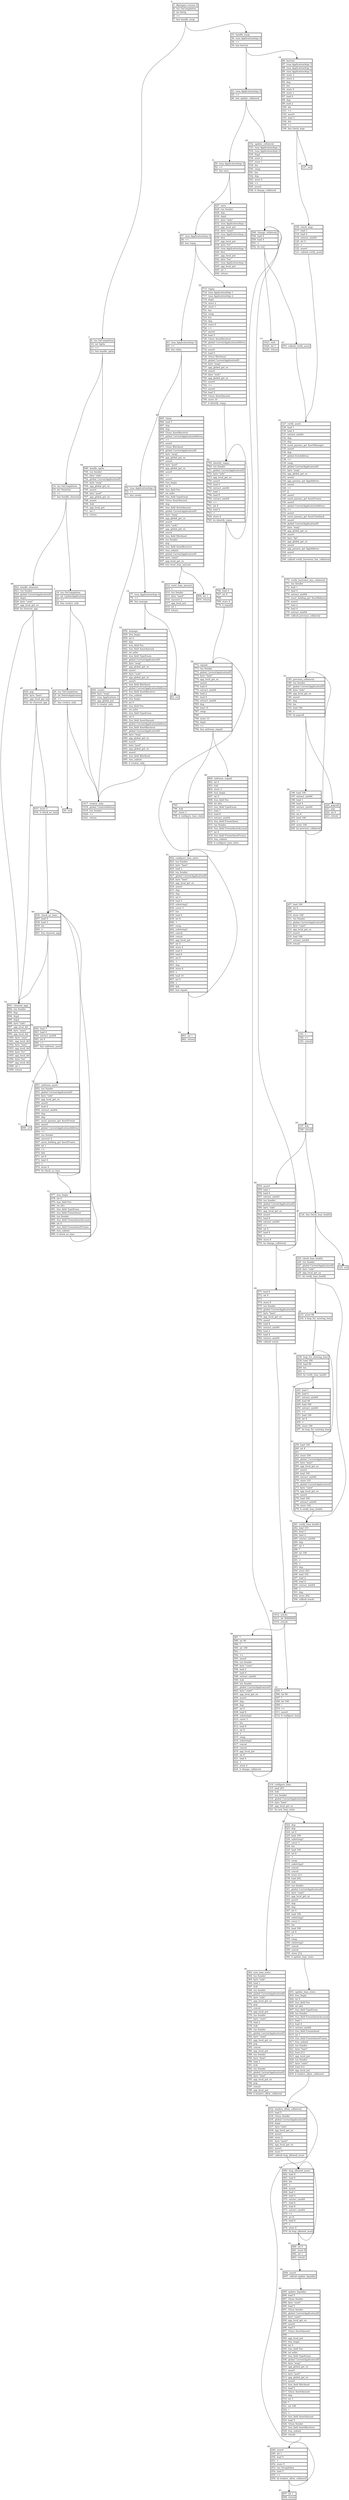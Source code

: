 digraph g{
 ranksep = 1 
 overlap = scale 
140558934112480[label=<<TABLE ALIGN="LEFT">
<TR><TD TOOLTIP="no comment for this line" HREF="bogus" ALIGN="LEFT" PORT="1">1. #pragma version 6</TD></TR>
<TR><TD TOOLTIP="no comment for this line" HREF="bogus" ALIGN="LEFT" PORT="4">4. txn OnCompletion</TD></TR>
<TR><TD TOOLTIP="no comment for this line" HREF="bogus" ALIGN="LEFT" PORT="5">5. int NoOp</TD></TR>
<TR><TD TOOLTIP="no comment for this line" HREF="bogus" ALIGN="LEFT" PORT="6">6. ==</TD></TR>
<TR><TD TOOLTIP="no comment for this line" HREF="bogus" ALIGN="LEFT" PORT="7">7. bnz handle_noop</TD></TR>
</TABLE>> labelloc=top shape=plain
 xlabel=0]140558934112480:7:s -> 140558929266048:9:n;
140558934112480:7:s -> 140558929266528:33:n;
140558929266048[label=<<TABLE ALIGN="LEFT">
<TR><TD TOOLTIP="no comment for this line" HREF="bogus" ALIGN="LEFT" PORT="9">9. txn OnCompletion</TD></TR>
<TR><TD TOOLTIP="no comment for this line" HREF="bogus" ALIGN="LEFT" PORT="10">10. int OptIn</TD></TR>
<TR><TD TOOLTIP="no comment for this line" HREF="bogus" ALIGN="LEFT" PORT="11">11. ==</TD></TR>
<TR><TD TOOLTIP="no comment for this line" HREF="bogus" ALIGN="LEFT" PORT="12">12. bnz handle_optin</TD></TR>
</TABLE>> labelloc=top shape=plain
 xlabel=1]140558929266048:12:s -> 140558929266144:14:n;
140558929266048:12:s -> 140558929283488:699:n;
140558929266144[label=<<TABLE ALIGN="LEFT">
<TR><TD TOOLTIP="no comment for this line" HREF="bogus" ALIGN="LEFT" PORT="14">14. txn OnCompletion</TD></TR>
<TR><TD TOOLTIP="no comment for this line" HREF="bogus" ALIGN="LEFT" PORT="15">15. int CloseOut</TD></TR>
<TR><TD TOOLTIP="no comment for this line" HREF="bogus" ALIGN="LEFT" PORT="16">16. ==</TD></TR>
<TR><TD TOOLTIP="no comment for this line" HREF="bogus" ALIGN="LEFT" PORT="17">17. bnz handle_closeout</TD></TR>
</TABLE>> labelloc=top shape=plain
 xlabel=2]140558929266144:17:s -> 140558929266240:19:n;
140558929266144:17:s -> 140558929284640:922:n;
140558929266240[label=<<TABLE ALIGN="LEFT">
<TR><TD TOOLTIP="no comment for this line" HREF="bogus" ALIGN="LEFT" PORT="19">19. txn OnCompletion</TD></TR>
<TR><TD TOOLTIP="no comment for this line" HREF="bogus" ALIGN="LEFT" PORT="20">20. int UpdateApplication</TD></TR>
<TR><TD TOOLTIP="no comment for this line" HREF="bogus" ALIGN="LEFT" PORT="21">21. ==</TD></TR>
<TR><TD TOOLTIP="no comment for this line" HREF="bogus" ALIGN="LEFT" PORT="22">22. bnz creator_only</TD></TR>
</TABLE>> labelloc=top shape=plain
 xlabel=3]140558929266240:22:s -> 140558929266336:24:n;
140558929266240:22:s -> 140558929302048:1017:n;
140558929266336[label=<<TABLE ALIGN="LEFT">
<TR><TD TOOLTIP="no comment for this line" HREF="bogus" ALIGN="LEFT" PORT="24">24. txn OnCompletion</TD></TR>
<TR><TD TOOLTIP="no comment for this line" HREF="bogus" ALIGN="LEFT" PORT="25">25. int DeleteApplication</TD></TR>
<TR><TD TOOLTIP="no comment for this line" HREF="bogus" ALIGN="LEFT" PORT="26">26. ==</TD></TR>
<TR><TD TOOLTIP="no comment for this line" HREF="bogus" ALIGN="LEFT" PORT="27">27. bnz creator_only</TD></TR>
</TABLE>> labelloc=top shape=plain
 xlabel=4]140558929266336:27:s -> 140558929266432:30:n;
140558929266336:27:s -> 140558929302048:1017:n;
140558929266432[label=<<TABLE ALIGN="LEFT">
<TR><TD TOOLTIP="no comment for this line" HREF="bogus" ALIGN="LEFT" PORT="30">30. err</TD></TR>
</TABLE>> labelloc=top shape=plain
 xlabel=5]140558929266528[label=<<TABLE ALIGN="LEFT">
<TR><TD TOOLTIP="no comment for this line" HREF="bogus" ALIGN="LEFT" PORT="33">33. handle_noop:</TD></TR>
<TR><TD TOOLTIP="no comment for this line" HREF="bogus" ALIGN="LEFT" PORT="36">36. txna ApplicationArgs 0</TD></TR>
<TR><TD TOOLTIP="no comment for this line" HREF="bogus" ALIGN="LEFT" PORT="38">38. ==</TD></TR>
<TR><TD TOOLTIP="no comment for this line" HREF="bogus" ALIGN="LEFT" PORT="39">39. bnz borrow</TD></TR>
</TABLE>> labelloc=top shape=plain
 xlabel=6]140558929266528:39:s -> 140558929266624:43:n;
140558929266528:39:s -> 140558929267296:86:n;
140558929266624[label=<<TABLE ALIGN="LEFT">
<TR><TD TOOLTIP="no comment for this line" HREF="bogus" ALIGN="LEFT" PORT="43">43. txna ApplicationArgs 0</TD></TR>
<TR><TD TOOLTIP="no comment for this line" HREF="bogus" ALIGN="LEFT" PORT="45">45. ==</TD></TR>
<TR><TD TOOLTIP="no comment for this line" HREF="bogus" ALIGN="LEFT" PORT="46">46. bnz update_collateral</TD></TR>
</TABLE>> labelloc=top shape=plain
 xlabel=7]140558929266624:46:s -> 140558929266720:50:n;
140558929266624:46:s -> 140558929282624:532:n;
140558929266720[label=<<TABLE ALIGN="LEFT">
<TR><TD TOOLTIP="no comment for this line" HREF="bogus" ALIGN="LEFT" PORT="50">50. txna ApplicationArgs 0</TD></TR>
<TR><TD TOOLTIP="no comment for this line" HREF="bogus" ALIGN="LEFT" PORT="52">52. ==</TD></TR>
<TR><TD TOOLTIP="no comment for this line" HREF="bogus" ALIGN="LEFT" PORT="53">53. bnz earn</TD></TR>
</TABLE>> labelloc=top shape=plain
 xlabel=8]140558929266720:53:s -> 140558929266816:57:n;
140558929266720:53:s -> 140558929283200:627:n;
140558929266816[label=<<TABLE ALIGN="LEFT">
<TR><TD TOOLTIP="no comment for this line" HREF="bogus" ALIGN="LEFT" PORT="57">57. txna ApplicationArgs 0</TD></TR>
<TR><TD TOOLTIP="no comment for this line" HREF="bogus" ALIGN="LEFT" PORT="59">59. ==</TD></TR>
<TR><TD TOOLTIP="no comment for this line" HREF="bogus" ALIGN="LEFT" PORT="60">60. bnz repay</TD></TR>
</TABLE>> labelloc=top shape=plain
 xlabel=9]140558929266816:60:s -> 140558929266912:63:n;
140558929266816:60:s -> 140558929283584:715:n;
140558929266912[label=<<TABLE ALIGN="LEFT">
<TR><TD TOOLTIP="no comment for this line" HREF="bogus" ALIGN="LEFT" PORT="63">63. txna ApplicationArgs 0</TD></TR>
<TR><TD TOOLTIP="no comment for this line" HREF="bogus" ALIGN="LEFT" PORT="65">65. ==</TD></TR>
<TR><TD TOOLTIP="no comment for this line" HREF="bogus" ALIGN="LEFT" PORT="66">66. bnz claim</TD></TR>
</TABLE>> labelloc=top shape=plain
 xlabel=10]140558929266912:66:s -> 140558929267008:70:n;
140558929266912:66:s -> 140558929284352:865:n;
140558929267008[label=<<TABLE ALIGN="LEFT">
<TR><TD TOOLTIP="no comment for this line" HREF="bogus" ALIGN="LEFT" PORT="70">70. txna ApplicationArgs 0</TD></TR>
<TR><TD TOOLTIP="no comment for this line" HREF="bogus" ALIGN="LEFT" PORT="72">72. ==</TD></TR>
<TR><TD TOOLTIP="no comment for this line" HREF="bogus" ALIGN="LEFT" PORT="73">73. bnz create</TD></TR>
</TABLE>> labelloc=top shape=plain
 xlabel=11]140558929267008:73:s -> 140558929267104:77:n;
140558929267008:73:s -> 140558929283296:649:n;
140558929267104[label=<<TABLE ALIGN="LEFT">
<TR><TD TOOLTIP="no comment for this line" HREF="bogus" ALIGN="LEFT" PORT="77">77. txna ApplicationArgs 0</TD></TR>
<TR><TD TOOLTIP="no comment for this line" HREF="bogus" ALIGN="LEFT" PORT="79">79. ==</TD></TR>
<TR><TD TOOLTIP="no comment for this line" HREF="bogus" ALIGN="LEFT" PORT="80">80. bnz manage</TD></TR>
</TABLE>> labelloc=top shape=plain
 xlabel=12]140558929267104:80:s -> 140558929267200:83:n;
140558929267104:80:s -> 140558929283392:656:n;
140558929267200[label=<<TABLE ALIGN="LEFT">
<TR><TD TOOLTIP="no comment for this line" HREF="bogus" ALIGN="LEFT" PORT="83">83. err</TD></TR>
</TABLE>> labelloc=top shape=plain
 xlabel=13]140558929267296[label=<<TABLE ALIGN="LEFT">
<TR><TD TOOLTIP="no comment for this line" HREF="bogus" ALIGN="LEFT" PORT="86">86. borrow:</TD></TR>
<TR><TD TOOLTIP="// xids" HREF="bogus" ALIGN="LEFT" PORT="87">87. txna ApplicationArgs 3</TD></TR>
<TR><TD TOOLTIP="// camt" HREF="bogus" ALIGN="LEFT" PORT="88">88. txna ApplicationArgs 4</TD></TR>
<TR><TD TOOLTIP="// lamt" HREF="bogus" ALIGN="LEFT" PORT="89">89. txna ApplicationArgs 5</TD></TR>
<TR><TD TOOLTIP="no comment for this line" HREF="bogus" ALIGN="LEFT" PORT="90">90. store 3</TD></TR>
<TR><TD TOOLTIP="no comment for this line" HREF="bogus" ALIGN="LEFT" PORT="91">91. store 2</TD></TR>
<TR><TD TOOLTIP="no comment for this line" HREF="bogus" ALIGN="LEFT" PORT="92">92. dup</TD></TR>
<TR><TD TOOLTIP="no comment for this line" HREF="bogus" ALIGN="LEFT" PORT="93">93. len</TD></TR>
<TR><TD TOOLTIP="// length of args passed" HREF="bogus" ALIGN="LEFT" PORT="94">94. store 0</TD></TR>
<TR><TD TOOLTIP="no comment for this line" HREF="bogus" ALIGN="LEFT" PORT="95">95. store 1</TD></TR>
<TR><TD TOOLTIP="// length of xids" HREF="bogus" ALIGN="LEFT" PORT="97">97. load 0</TD></TR>
<TR><TD TOOLTIP="no comment for this line" HREF="bogus" ALIGN="LEFT" PORT="98">98. dup</TD></TR>
<TR><TD TOOLTIP="// camt" HREF="bogus" ALIGN="LEFT" PORT="99">99. load 2</TD></TR>
<TR><TD TOOLTIP="no comment for this line" HREF="bogus" ALIGN="LEFT" PORT="100">100. len</TD></TR>
<TR><TD TOOLTIP="no comment for this line" HREF="bogus" ALIGN="LEFT" PORT="101">101. ==</TD></TR>
<TR><TD TOOLTIP="no comment for this line" HREF="bogus" ALIGN="LEFT" PORT="102">102. assert</TD></TR>
<TR><TD TOOLTIP="// lamt" HREF="bogus" ALIGN="LEFT" PORT="103">103. load 3</TD></TR>
<TR><TD TOOLTIP="no comment for this line" HREF="bogus" ALIGN="LEFT" PORT="104">104. len</TD></TR>
<TR><TD TOOLTIP="no comment for this line" HREF="bogus" ALIGN="LEFT" PORT="105">105. ==</TD></TR>
<TR><TD TOOLTIP="no comment for this line" HREF="bogus" ALIGN="LEFT" PORT="106">106. bnz check_args</TD></TR>
</TABLE>> labelloc=top shape=plain
 xlabel=14]140558929267296:106:s -> 140558929267392:107:n;
140558929267296:106:s -> 140558929267488:109:n;
140558929267392[label=<<TABLE ALIGN="LEFT">
<TR><TD TOOLTIP="no comment for this line" HREF="bogus" ALIGN="LEFT" PORT="107">107. err</TD></TR>
</TABLE>> labelloc=top shape=plain
 xlabel=15]140558929267488[label=<<TABLE ALIGN="LEFT">
<TR><TD TOOLTIP="no comment for this line" HREF="bogus" ALIGN="LEFT" PORT="109">109. check_args:</TD></TR>
<TR><TD TOOLTIP="// lamt" HREF="bogus" ALIGN="LEFT" PORT="117">117. load 3</TD></TR>
<TR><TD TOOLTIP="// pointer" HREF="bogus" ALIGN="LEFT" PORT="118">118. load 4</TD></TR>
<TR><TD TOOLTIP="no comment for this line" HREF="bogus" ALIGN="LEFT" PORT="119">119. extract_uint64</TD></TR>
<TR><TD TOOLTIP="no comment for this line" HREF="bogus" ALIGN="LEFT" PORT="120">120. int 0</TD></TR>
<TR><TD TOOLTIP="no comment for this line" HREF="bogus" ALIGN="LEFT" PORT="121">121. &gt;</TD></TR>
<TR><TD TOOLTIP="no comment for this line" HREF="bogus" ALIGN="LEFT" PORT="122">122. assert</TD></TR>
<TR><TD TOOLTIP="no comment for this line" HREF="bogus" ALIGN="LEFT" PORT="123">123. callsub verify_asset</TD></TR>
</TABLE>> labelloc=top shape=plain
 xlabel=16]140558929267488:123:s -> 140558929267776:127:n;
140558929267584[label=<<TABLE ALIGN="LEFT">
<TR><TD TOOLTIP="no comment for this line" HREF="bogus" ALIGN="LEFT" PORT="124">124. bnz check_loan_health</TD></TR>
</TABLE>> labelloc=top shape=plain
 xlabel=17]140558929267584:124:s -> 140558929267680:125:n;
140558929267584:124:s -> 140558929268544:225:n;
140558929267680[label=<<TABLE ALIGN="LEFT">
<TR><TD TOOLTIP="no comment for this line" HREF="bogus" ALIGN="LEFT" PORT="125">125. err</TD></TR>
</TABLE>> labelloc=top shape=plain
 xlabel=18]140558929267776[label=<<TABLE ALIGN="LEFT">
<TR><TD TOOLTIP="no comment for this line" HREF="bogus" ALIGN="LEFT" PORT="127">127. verify_asset:</TD></TR>
<TR><TD TOOLTIP="// xids" HREF="bogus" ALIGN="LEFT" PORT="129">129. load 1</TD></TR>
<TR><TD TOOLTIP="// pointer" HREF="bogus" ALIGN="LEFT" PORT="130">130. load 4</TD></TR>
<TR><TD TOOLTIP="no comment for this line" HREF="bogus" ALIGN="LEFT" PORT="131">131. extract_uint64</TD></TR>
<TR><TD TOOLTIP="no comment for this line" HREF="bogus" ALIGN="LEFT" PORT="132">132. dup</TD></TR>
<TR><TD TOOLTIP="no comment for this line" HREF="bogus" ALIGN="LEFT" PORT="133">133. dup</TD></TR>
<TR><TD TOOLTIP="// either this contract is manager or zeroAddress for manager" HREF="bogus" ALIGN="LEFT" PORT="134">134. asset_params_get AssetManager</TD></TR>
<TR><TD TOOLTIP="no comment for this line" HREF="bogus" ALIGN="LEFT" PORT="135">135. assert</TD></TR>
<TR><TD TOOLTIP="no comment for this line" HREF="bogus" ALIGN="LEFT" PORT="136">136. dup</TD></TR>
<TR><TD TOOLTIP="no comment for this line" HREF="bogus" ALIGN="LEFT" PORT="137">137. global ZeroAddress</TD></TR>
<TR><TD TOOLTIP="no comment for this line" HREF="bogus" ALIGN="LEFT" PORT="138">138. ==</TD></TR>
<TR><TD TOOLTIP="no comment for this line" HREF="bogus" ALIGN="LEFT" PORT="139">139. swap</TD></TR>
<TR><TD TOOLTIP="no comment for this line" HREF="bogus" ALIGN="LEFT" PORT="140">140. global CurrentApplicationID</TD></TR>
<TR><TD TOOLTIP="no comment for this line" HREF="bogus" ALIGN="LEFT" PORT="141">141. byte &quot;mng&quot;</TD></TR>
<TR><TD TOOLTIP="no comment for this line" HREF="bogus" ALIGN="LEFT" PORT="142">142. app_global_get_ex</TD></TR>
<TR><TD TOOLTIP="no comment for this line" HREF="bogus" ALIGN="LEFT" PORT="143">143. assert</TD></TR>
<TR><TD TOOLTIP="no comment for this line" HREF="bogus" ALIGN="LEFT" PORT="144">144. app_params_get AppAddress</TD></TR>
<TR><TD TOOLTIP="no comment for this line" HREF="bogus" ALIGN="LEFT" PORT="145">145. assert</TD></TR>
<TR><TD TOOLTIP="no comment for this line" HREF="bogus" ALIGN="LEFT" PORT="146">146. ==</TD></TR>
<TR><TD TOOLTIP="no comment for this line" HREF="bogus" ALIGN="LEFT" PORT="147">147. ||</TD></TR>
<TR><TD TOOLTIP="no comment for this line" HREF="bogus" ALIGN="LEFT" PORT="148">148. assert</TD></TR>
<TR><TD TOOLTIP="// this contract is freeze admin" HREF="bogus" ALIGN="LEFT" PORT="149">149. asset_params_get AssetFreeze</TD></TR>
<TR><TD TOOLTIP="no comment for this line" HREF="bogus" ALIGN="LEFT" PORT="150">150. assert</TD></TR>
<TR><TD TOOLTIP="no comment for this line" HREF="bogus" ALIGN="LEFT" PORT="151">151. global CurrentApplicationAddress</TD></TR>
<TR><TD TOOLTIP="no comment for this line" HREF="bogus" ALIGN="LEFT" PORT="152">152. ==</TD></TR>
<TR><TD TOOLTIP="no comment for this line" HREF="bogus" ALIGN="LEFT" PORT="153">153. assert</TD></TR>
<TR><TD TOOLTIP="// liquidator contract is clawback admin" HREF="bogus" ALIGN="LEFT" PORT="154">154. asset_params_get AssetClawback</TD></TR>
<TR><TD TOOLTIP="no comment for this line" HREF="bogus" ALIGN="LEFT" PORT="155">155. assert</TD></TR>
<TR><TD TOOLTIP="no comment for this line" HREF="bogus" ALIGN="LEFT" PORT="156">156. global CurrentApplicationID</TD></TR>
<TR><TD TOOLTIP="no comment for this line" HREF="bogus" ALIGN="LEFT" PORT="157">157. byte &quot;mng&quot;</TD></TR>
<TR><TD TOOLTIP="no comment for this line" HREF="bogus" ALIGN="LEFT" PORT="158">158. app_global_get_ex</TD></TR>
<TR><TD TOOLTIP="no comment for this line" HREF="bogus" ALIGN="LEFT" PORT="159">159. assert</TD></TR>
<TR><TD TOOLTIP="no comment for this line" HREF="bogus" ALIGN="LEFT" PORT="160">160. byte &quot;lqt&quot;</TD></TR>
<TR><TD TOOLTIP="no comment for this line" HREF="bogus" ALIGN="LEFT" PORT="161">161. app_global_get_ex</TD></TR>
<TR><TD TOOLTIP="no comment for this line" HREF="bogus" ALIGN="LEFT" PORT="162">162. assert</TD></TR>
<TR><TD TOOLTIP="no comment for this line" HREF="bogus" ALIGN="LEFT" PORT="163">163. app_params_get AppAddress</TD></TR>
<TR><TD TOOLTIP="no comment for this line" HREF="bogus" ALIGN="LEFT" PORT="164">164. assert</TD></TR>
<TR><TD TOOLTIP="no comment for this line" HREF="bogus" ALIGN="LEFT" PORT="165">165. ==</TD></TR>
<TR><TD TOOLTIP="no comment for this line" HREF="bogus" ALIGN="LEFT" PORT="166">166. callsub verify_borrower_has_collateral</TD></TR>
</TABLE>> labelloc=top shape=plain
 xlabel=19]140558929267776:166:s -> 140558929267968:170:n;
140558929267872[label=<<TABLE ALIGN="LEFT">
<TR><TD TOOLTIP="no comment for this line" HREF="bogus" ALIGN="LEFT" PORT="167">167. &amp;&amp;</TD></TR>
<TR><TD TOOLTIP="no comment for this line" HREF="bogus" ALIGN="LEFT" PORT="168">168. retsub</TD></TR>
</TABLE>> labelloc=top shape=plain
 xlabel=20]140558929267872:168:s -> 140558929267584:124:n;
140558929267872:168:s -> 140558929282912:554:n;
140558929267968[label=<<TABLE ALIGN="LEFT">
<TR><TD TOOLTIP="no comment for this line" HREF="bogus" ALIGN="LEFT" PORT="170">170. verify_borrower_has_collateral:</TD></TR>
<TR><TD TOOLTIP="no comment for this line" HREF="bogus" ALIGN="LEFT" PORT="171">171. txn Sender</TD></TR>
<TR><TD TOOLTIP="// xids" HREF="bogus" ALIGN="LEFT" PORT="172">172. load 1</TD></TR>
<TR><TD TOOLTIP="// pointer" HREF="bogus" ALIGN="LEFT" PORT="173">173. load 4</TD></TR>
<TR><TD TOOLTIP="no comment for this line" HREF="bogus" ALIGN="LEFT" PORT="174">174. extract_uint64</TD></TR>
<TR><TD TOOLTIP="no comment for this line" HREF="bogus" ALIGN="LEFT" PORT="175">175. asset_holding_get AssetBalance</TD></TR>
<TR><TD TOOLTIP="no comment for this line" HREF="bogus" ALIGN="LEFT" PORT="176">176. assert</TD></TR>
<TR><TD TOOLTIP="// camt" HREF="bogus" ALIGN="LEFT" PORT="177">177. load 2</TD></TR>
<TR><TD TOOLTIP="// pointer" HREF="bogus" ALIGN="LEFT" PORT="178">178. load 4</TD></TR>
<TR><TD TOOLTIP="no comment for this line" HREF="bogus" ALIGN="LEFT" PORT="179">179. extract_uint64</TD></TR>
<TR><TD TOOLTIP="no comment for this line" HREF="bogus" ALIGN="LEFT" PORT="180">180. callsub previous_collateral</TD></TR>
</TABLE>> labelloc=top shape=plain
 xlabel=21]140558929267968:180:s -> 140558929268160:185:n;
140558929268064[label=<<TABLE ALIGN="LEFT">
<TR><TD TOOLTIP="no comment for this line" HREF="bogus" ALIGN="LEFT" PORT="181">181. +</TD></TR>
<TR><TD TOOLTIP="no comment for this line" HREF="bogus" ALIGN="LEFT" PORT="182">182. &gt;=</TD></TR>
<TR><TD TOOLTIP="no comment for this line" HREF="bogus" ALIGN="LEFT" PORT="183">183. retsub</TD></TR>
</TABLE>> labelloc=top shape=plain
 xlabel=22]140558929268064:183:s -> 140558929267872:167:n;
140558929268160[label=<<TABLE ALIGN="LEFT">
<TR><TD TOOLTIP="no comment for this line" HREF="bogus" ALIGN="LEFT" PORT="185">185. previous_collateral:</TD></TR>
<TR><TD TOOLTIP="no comment for this line" HREF="bogus" ALIGN="LEFT" PORT="186">186. txn Sender</TD></TR>
<TR><TD TOOLTIP="no comment for this line" HREF="bogus" ALIGN="LEFT" PORT="187">187. global CurrentApplicationID</TD></TR>
<TR><TD TOOLTIP="no comment for this line" HREF="bogus" ALIGN="LEFT" PORT="188">188. byte &quot;xids&quot;</TD></TR>
<TR><TD TOOLTIP="no comment for this line" HREF="bogus" ALIGN="LEFT" PORT="189">189. app_local_get_ex</TD></TR>
<TR><TD TOOLTIP="no comment for this line" HREF="bogus" ALIGN="LEFT" PORT="190">190. assert</TD></TR>
<TR><TD TOOLTIP="no comment for this line" HREF="bogus" ALIGN="LEFT" PORT="191">191. dup</TD></TR>
<TR><TD TOOLTIP="no comment for this line" HREF="bogus" ALIGN="LEFT" PORT="192">192. len</TD></TR>
<TR><TD TOOLTIP="// temp pointer" HREF="bogus" ALIGN="LEFT" PORT="193">193. load 100</TD></TR>
<TR><TD TOOLTIP="no comment for this line" HREF="bogus" ALIGN="LEFT" PORT="194">194. &gt;</TD></TR>
<TR><TD TOOLTIP="no comment for this line" HREF="bogus" ALIGN="LEFT" PORT="195">195. bz popcall</TD></TR>
</TABLE>> labelloc=top shape=plain
 xlabel=23]140558929268160:195:s -> 140558929268256:196:n;
140558929268160:195:s -> 140558929268448:220:n;
140558929268256[label=<<TABLE ALIGN="LEFT">
<TR><TD TOOLTIP="// temp pointer" HREF="bogus" ALIGN="LEFT" PORT="196">196. load 100</TD></TR>
<TR><TD TOOLTIP="no comment for this line" HREF="bogus" ALIGN="LEFT" PORT="197">197. extract_uint64</TD></TR>
<TR><TD TOOLTIP="// xids" HREF="bogus" ALIGN="LEFT" PORT="198">198. load 1</TD></TR>
<TR><TD TOOLTIP="// pointer" HREF="bogus" ALIGN="LEFT" PORT="199">199. load 4</TD></TR>
<TR><TD TOOLTIP="no comment for this line" HREF="bogus" ALIGN="LEFT" PORT="200">200. extract_uint64</TD></TR>
<TR><TD TOOLTIP="no comment for this line" HREF="bogus" ALIGN="LEFT" PORT="201">201. ==</TD></TR>
<TR><TD TOOLTIP="// increment pointer" HREF="bogus" ALIGN="LEFT" PORT="202">202. int 8</TD></TR>
<TR><TD TOOLTIP="// temp pointer" HREF="bogus" ALIGN="LEFT" PORT="203">203. load 100</TD></TR>
<TR><TD TOOLTIP="no comment for this line" HREF="bogus" ALIGN="LEFT" PORT="204">204. +</TD></TR>
<TR><TD TOOLTIP="no comment for this line" HREF="bogus" ALIGN="LEFT" PORT="205">205. store 100</TD></TR>
<TR><TD TOOLTIP="no comment for this line" HREF="bogus" ALIGN="LEFT" PORT="206">206. bz previous_collateral</TD></TR>
</TABLE>> labelloc=top shape=plain
 xlabel=24]140558929268256:206:s -> 140558929268352:207:n;
140558929268256:206:s -> 140558929268160:185:n;
140558929268352[label=<<TABLE ALIGN="LEFT">
<TR><TD TOOLTIP="// temp pointer" HREF="bogus" ALIGN="LEFT" PORT="207">207. load 100</TD></TR>
<TR><TD TOOLTIP="// adjust pointer" HREF="bogus" ALIGN="LEFT" PORT="208">208. int 8</TD></TR>
<TR><TD TOOLTIP="no comment for this line" HREF="bogus" ALIGN="LEFT" PORT="209">209. -</TD></TR>
<TR><TD TOOLTIP="no comment for this line" HREF="bogus" ALIGN="LEFT" PORT="210">210. store 100</TD></TR>
<TR><TD TOOLTIP="no comment for this line" HREF="bogus" ALIGN="LEFT" PORT="211">211. txn Sender</TD></TR>
<TR><TD TOOLTIP="no comment for this line" HREF="bogus" ALIGN="LEFT" PORT="212">212. global CurrentApplicationID</TD></TR>
<TR><TD TOOLTIP="no comment for this line" HREF="bogus" ALIGN="LEFT" PORT="213">213. byte &quot;camt&quot;</TD></TR>
<TR><TD TOOLTIP="no comment for this line" HREF="bogus" ALIGN="LEFT" PORT="214">214. app_local_get_ex</TD></TR>
<TR><TD TOOLTIP="no comment for this line" HREF="bogus" ALIGN="LEFT" PORT="215">215. assert</TD></TR>
<TR><TD TOOLTIP="// temp pointer" HREF="bogus" ALIGN="LEFT" PORT="216">216. load 100</TD></TR>
<TR><TD TOOLTIP="no comment for this line" HREF="bogus" ALIGN="LEFT" PORT="217">217. extract_uint64</TD></TR>
<TR><TD TOOLTIP="no comment for this line" HREF="bogus" ALIGN="LEFT" PORT="218">218. retsub</TD></TR>
</TABLE>> labelloc=top shape=plain
 xlabel=25]140558929268352:218:s -> 140558929268064:181:n;
140558929268448[label=<<TABLE ALIGN="LEFT">
<TR><TD TOOLTIP="no comment for this line" HREF="bogus" ALIGN="LEFT" PORT="220">220. popcall:</TD></TR>
<TR><TD TOOLTIP="no comment for this line" HREF="bogus" ALIGN="LEFT" PORT="221">221. pop</TD></TR>
<TR><TD TOOLTIP="no comment for this line" HREF="bogus" ALIGN="LEFT" PORT="222">222. int 0</TD></TR>
<TR><TD TOOLTIP="no comment for this line" HREF="bogus" ALIGN="LEFT" PORT="223">223. retsub</TD></TR>
</TABLE>> labelloc=top shape=plain
 xlabel=26]140558929268544[label=<<TABLE ALIGN="LEFT">
<TR><TD TOOLTIP="no comment for this line" HREF="bogus" ALIGN="LEFT" PORT="225">225. check_loan_health:</TD></TR>
<TR><TD TOOLTIP="no comment for this line" HREF="bogus" ALIGN="LEFT" PORT="226">226. txn Sender</TD></TR>
<TR><TD TOOLTIP="no comment for this line" HREF="bogus" ALIGN="LEFT" PORT="227">227. global CurrentApplicationID</TD></TR>
<TR><TD TOOLTIP="no comment for this line" HREF="bogus" ALIGN="LEFT" PORT="228">228. byte &quot;xids&quot;</TD></TR>
<TR><TD TOOLTIP="no comment for this line" HREF="bogus" ALIGN="LEFT" PORT="229">229. app_local_get_ex</TD></TR>
<TR><TD TOOLTIP="no comment for this line" HREF="bogus" ALIGN="LEFT" PORT="231">231. bz verify_loan_health</TD></TR>
</TABLE>> labelloc=top shape=plain
 xlabel=27]140558929268544:231:s -> 140558929268640:233:n;
140558929268544:231:s -> 140558929281376:281:n;
140558929268640[label=<<TABLE ALIGN="LEFT">
<TR><TD TOOLTIP="no comment for this line" HREF="bogus" ALIGN="LEFT" PORT="233">233. store 99</TD></TR>
<TR><TD TOOLTIP="no comment for this line" HREF="bogus" ALIGN="LEFT" PORT="234">234. b loop_for_existing_loan</TD></TR>
</TABLE>> labelloc=top shape=plain
 xlabel=28]140558929268640:234:s -> 140558929281088:236:n;
140558929281088[label=<<TABLE ALIGN="LEFT">
<TR><TD TOOLTIP="no comment for this line" HREF="bogus" ALIGN="LEFT" PORT="236">236. loop_for_existing_loan:</TD></TR>
<TR><TD TOOLTIP="// temp pointer" HREF="bogus" ALIGN="LEFT" PORT="238">238. load 100</TD></TR>
<TR><TD TOOLTIP="// xids local state" HREF="bogus" ALIGN="LEFT" PORT="239">239. load 99</TD></TR>
<TR><TD TOOLTIP="no comment for this line" HREF="bogus" ALIGN="LEFT" PORT="240">240. len</TD></TR>
<TR><TD TOOLTIP="no comment for this line" HREF="bogus" ALIGN="LEFT" PORT="241">241. &lt;</TD></TR>
<TR><TD TOOLTIP="no comment for this line" HREF="bogus" ALIGN="LEFT" PORT="242">242. bz verify_loan_health</TD></TR>
</TABLE>> labelloc=top shape=plain
 xlabel=29]140558929281088:242:s -> 140558929281184:245:n;
140558929281088:242:s -> 140558929281376:281:n;
140558929281184[label=<<TABLE ALIGN="LEFT">
<TR><TD TOOLTIP="// xids" HREF="bogus" ALIGN="LEFT" PORT="245">245. load 1</TD></TR>
<TR><TD TOOLTIP="// pointer" HREF="bogus" ALIGN="LEFT" PORT="246">246. load 4</TD></TR>
<TR><TD TOOLTIP="no comment for this line" HREF="bogus" ALIGN="LEFT" PORT="247">247. extract_uint64</TD></TR>
<TR><TD TOOLTIP="// xids local state" HREF="bogus" ALIGN="LEFT" PORT="248">248. load 99</TD></TR>
<TR><TD TOOLTIP="// temp pointer" HREF="bogus" ALIGN="LEFT" PORT="249">249. load 100</TD></TR>
<TR><TD TOOLTIP="no comment for this line" HREF="bogus" ALIGN="LEFT" PORT="250">250. extract_uint64</TD></TR>
<TR><TD TOOLTIP="no comment for this line" HREF="bogus" ALIGN="LEFT" PORT="251">251. ==</TD></TR>
<TR><TD TOOLTIP="no comment for this line" HREF="bogus" ALIGN="LEFT" PORT="253">253. load 100</TD></TR>
<TR><TD TOOLTIP="no comment for this line" HREF="bogus" ALIGN="LEFT" PORT="254">254. int 8</TD></TR>
<TR><TD TOOLTIP="no comment for this line" HREF="bogus" ALIGN="LEFT" PORT="255">255. +</TD></TR>
<TR><TD TOOLTIP="no comment for this line" HREF="bogus" ALIGN="LEFT" PORT="256">256. store 100</TD></TR>
<TR><TD TOOLTIP="no comment for this line" HREF="bogus" ALIGN="LEFT" PORT="257">257. bz loop_for_existing_loan</TD></TR>
</TABLE>> labelloc=top shape=plain
 xlabel=30]140558929281184:257:s -> 140558929281280:259:n;
140558929281184:257:s -> 140558929281088:236:n;
140558929281280[label=<<TABLE ALIGN="LEFT">
<TR><TD TOOLTIP="no comment for this line" HREF="bogus" ALIGN="LEFT" PORT="259">259. load 100</TD></TR>
<TR><TD TOOLTIP="no comment for this line" HREF="bogus" ALIGN="LEFT" PORT="260">260. int 8</TD></TR>
<TR><TD TOOLTIP="no comment for this line" HREF="bogus" ALIGN="LEFT" PORT="261">261. -</TD></TR>
<TR><TD TOOLTIP="no comment for this line" HREF="bogus" ALIGN="LEFT" PORT="262">262. store 100</TD></TR>
<TR><TD TOOLTIP="no comment for this line" HREF="bogus" ALIGN="LEFT" PORT="264">264. global CurrentApplicationID</TD></TR>
<TR><TD TOOLTIP="no comment for this line" HREF="bogus" ALIGN="LEFT" PORT="265">265. byte &quot;lamt&quot;</TD></TR>
<TR><TD TOOLTIP="no comment for this line" HREF="bogus" ALIGN="LEFT" PORT="266">266. app_local_get_ex</TD></TR>
<TR><TD TOOLTIP="no comment for this line" HREF="bogus" ALIGN="LEFT" PORT="267">267. assert</TD></TR>
<TR><TD TOOLTIP="// temp pointer" HREF="bogus" ALIGN="LEFT" PORT="268">268. load 100</TD></TR>
<TR><TD TOOLTIP="no comment for this line" HREF="bogus" ALIGN="LEFT" PORT="269">269. extract_uint64</TD></TR>
<TR><TD TOOLTIP="// lamt local state" HREF="bogus" ALIGN="LEFT" PORT="270">270. store 103</TD></TR>
<TR><TD TOOLTIP="no comment for this line" HREF="bogus" ALIGN="LEFT" PORT="272">272. global CurrentApplicationID</TD></TR>
<TR><TD TOOLTIP="no comment for this line" HREF="bogus" ALIGN="LEFT" PORT="273">273. byte &quot;camt&quot;</TD></TR>
<TR><TD TOOLTIP="no comment for this line" HREF="bogus" ALIGN="LEFT" PORT="274">274. app_local_get_ex</TD></TR>
<TR><TD TOOLTIP="no comment for this line" HREF="bogus" ALIGN="LEFT" PORT="275">275. assert</TD></TR>
<TR><TD TOOLTIP="// temp pointer" HREF="bogus" ALIGN="LEFT" PORT="276">276. load 100</TD></TR>
<TR><TD TOOLTIP="no comment for this line" HREF="bogus" ALIGN="LEFT" PORT="277">277. extract_uint64</TD></TR>
<TR><TD TOOLTIP="// camt local state" HREF="bogus" ALIGN="LEFT" PORT="278">278. store 102</TD></TR>
<TR><TD TOOLTIP="no comment for this line" HREF="bogus" ALIGN="LEFT" PORT="279">279. b verify_loan_health</TD></TR>
</TABLE>> labelloc=top shape=plain
 xlabel=31]140558929281280:279:s -> 140558929281376:281:n;
140558929281376[label=<<TABLE ALIGN="LEFT">
<TR><TD TOOLTIP="no comment for this line" HREF="bogus" ALIGN="LEFT" PORT="281">281. verify_loan_health:</TD></TR>
<TR><TD TOOLTIP="// lamt local state" HREF="bogus" ALIGN="LEFT" PORT="282">282. load 103</TD></TR>
<TR><TD TOOLTIP="// lamt" HREF="bogus" ALIGN="LEFT" PORT="283">283. load 3</TD></TR>
<TR><TD TOOLTIP="// pointer" HREF="bogus" ALIGN="LEFT" PORT="284">284. load 4</TD></TR>
<TR><TD TOOLTIP="no comment for this line" HREF="bogus" ALIGN="LEFT" PORT="285">285. extract_uint64</TD></TR>
<TR><TD TOOLTIP="no comment for this line" HREF="bogus" ALIGN="LEFT" PORT="286">286. dup</TD></TR>
<TR><TD TOOLTIP="// 3% fee included" HREF="bogus" ALIGN="LEFT" PORT="287">287. int 3</TD></TR>
<TR><TD TOOLTIP="no comment for this line" HREF="bogus" ALIGN="LEFT" PORT="288">288. *</TD></TR>
<TR><TD TOOLTIP="no comment for this line" HREF="bogus" ALIGN="LEFT" PORT="289">289. int 100</TD></TR>
<TR><TD TOOLTIP="no comment for this line" HREF="bogus" ALIGN="LEFT" PORT="290">290. /</TD></TR>
<TR><TD TOOLTIP="no comment for this line" HREF="bogus" ALIGN="LEFT" PORT="291">291. +</TD></TR>
<TR><TD TOOLTIP="no comment for this line" HREF="bogus" ALIGN="LEFT" PORT="292">292. +</TD></TR>
<TR><TD TOOLTIP="no comment for this line" HREF="bogus" ALIGN="LEFT" PORT="293">293. dup</TD></TR>
<TR><TD TOOLTIP="// new lamt change at pointer" HREF="bogus" ALIGN="LEFT" PORT="294">294. store 203</TD></TR>
<TR><TD TOOLTIP="// camt local state" HREF="bogus" ALIGN="LEFT" PORT="296">296. load 102</TD></TR>
<TR><TD TOOLTIP="// camt" HREF="bogus" ALIGN="LEFT" PORT="297">297. load 2</TD></TR>
<TR><TD TOOLTIP="// pointer" HREF="bogus" ALIGN="LEFT" PORT="298">298. load 4</TD></TR>
<TR><TD TOOLTIP="no comment for this line" HREF="bogus" ALIGN="LEFT" PORT="299">299. extract_uint64</TD></TR>
<TR><TD TOOLTIP="no comment for this line" HREF="bogus" ALIGN="LEFT" PORT="300">300. +</TD></TR>
<TR><TD TOOLTIP="no comment for this line" HREF="bogus" ALIGN="LEFT" PORT="301">301. dup</TD></TR>
<TR><TD TOOLTIP="// new camt change at pointer" HREF="bogus" ALIGN="LEFT" PORT="302">302. store 202</TD></TR>
<TR><TD TOOLTIP="no comment for this line" HREF="bogus" ALIGN="LEFT" PORT="304">304. callsub oracle</TD></TR>
</TABLE>> labelloc=top shape=plain
 xlabel=32]140558929281376:304:s -> 140558929301952:1012:n;
140558929281472[label=<<TABLE ALIGN="LEFT">
<TR><TD TOOLTIP="no comment for this line" HREF="bogus" ALIGN="LEFT" PORT="305">305. *</TD></TR>
<TR><TD TOOLTIP="// 90% of collateral" HREF="bogus" ALIGN="LEFT" PORT="306">306. int 90</TD></TR>
<TR><TD TOOLTIP="no comment for this line" HREF="bogus" ALIGN="LEFT" PORT="307">307. *</TD></TR>
<TR><TD TOOLTIP="no comment for this line" HREF="bogus" ALIGN="LEFT" PORT="308">308. int 100</TD></TR>
<TR><TD TOOLTIP="no comment for this line" HREF="bogus" ALIGN="LEFT" PORT="309">309. /</TD></TR>
<TR><TD TOOLTIP="no comment for this line" HREF="bogus" ALIGN="LEFT" PORT="310">310. &lt;=</TD></TR>
<TR><TD TOOLTIP="no comment for this line" HREF="bogus" ALIGN="LEFT" PORT="311">311. assert</TD></TR>
<TR><TD TOOLTIP="no comment for this line" HREF="bogus" ALIGN="LEFT" PORT="312">312. b configure_loan</TD></TR>
</TABLE>> labelloc=top shape=plain
 xlabel=33]140558929281472:312:s -> 140558929281568:314:n;
140558929281568[label=<<TABLE ALIGN="LEFT">
<TR><TD TOOLTIP="no comment for this line" HREF="bogus" ALIGN="LEFT" PORT="314">314. configure_loan:</TD></TR>
<TR><TD TOOLTIP="// new lamt change at pointer" HREF="bogus" ALIGN="LEFT" PORT="315">315. load 203</TD></TR>
<TR><TD TOOLTIP="no comment for this line" HREF="bogus" ALIGN="LEFT" PORT="316">316. itob</TD></TR>
<TR><TD TOOLTIP="no comment for this line" HREF="bogus" ALIGN="LEFT" PORT="317">317. txn Sender</TD></TR>
<TR><TD TOOLTIP="no comment for this line" HREF="bogus" ALIGN="LEFT" PORT="318">318. global CurrentApplicationID</TD></TR>
<TR><TD TOOLTIP="no comment for this line" HREF="bogus" ALIGN="LEFT" PORT="319">319. byte &quot;lamt&quot;</TD></TR>
<TR><TD TOOLTIP="no comment for this line" HREF="bogus" ALIGN="LEFT" PORT="320">320. app_local_get_ex</TD></TR>
<TR><TD TOOLTIP="no comment for this line" HREF="bogus" ALIGN="LEFT" PORT="321">321. bz new_loan_state</TD></TR>
</TABLE>> labelloc=top shape=plain
 xlabel=34]140558929281568:321:s -> 140558929281664:322:n;
140558929281568:321:s -> 140558929281760:362:n;
140558929281664[label=<<TABLE ALIGN="LEFT">
<TR><TD TOOLTIP="no comment for this line" HREF="bogus" ALIGN="LEFT" PORT="322">322. dup</TD></TR>
<TR><TD TOOLTIP="no comment for this line" HREF="bogus" ALIGN="LEFT" PORT="323">323. dup</TD></TR>
<TR><TD TOOLTIP="no comment for this line" HREF="bogus" ALIGN="LEFT" PORT="324">324. int 0</TD></TR>
<TR><TD TOOLTIP="// temp pointer" HREF="bogus" ALIGN="LEFT" PORT="325">325. load 100</TD></TR>
<TR><TD TOOLTIP="no comment for this line" HREF="bogus" ALIGN="LEFT" PORT="326">326. substring3</TD></TR>
<TR><TD TOOLTIP="no comment for this line" HREF="bogus" ALIGN="LEFT" PORT="327">327. cover 3</TD></TR>
<TR><TD TOOLTIP="no comment for this line" HREF="bogus" ALIGN="LEFT" PORT="328">328. len</TD></TR>
<TR><TD TOOLTIP="no comment for this line" HREF="bogus" ALIGN="LEFT" PORT="329">329. load 100</TD></TR>
<TR><TD TOOLTIP="no comment for this line" HREF="bogus" ALIGN="LEFT" PORT="330">330. int 8</TD></TR>
<TR><TD TOOLTIP="no comment for this line" HREF="bogus" ALIGN="LEFT" PORT="331">331. +</TD></TR>
<TR><TD TOOLTIP="no comment for this line" HREF="bogus" ALIGN="LEFT" PORT="332">332. swap</TD></TR>
<TR><TD TOOLTIP="no comment for this line" HREF="bogus" ALIGN="LEFT" PORT="333">333. substring3</TD></TR>
<TR><TD TOOLTIP="no comment for this line" HREF="bogus" ALIGN="LEFT" PORT="334">334. concat</TD></TR>
<TR><TD TOOLTIP="no comment for this line" HREF="bogus" ALIGN="LEFT" PORT="335">335. concat</TD></TR>
<TR><TD TOOLTIP="// updated lamt for local state" HREF="bogus" ALIGN="LEFT" PORT="336">336. store 213</TD></TR>
<TR><TD TOOLTIP="// new camt change at pointer" HREF="bogus" ALIGN="LEFT" PORT="338">338. load 202</TD></TR>
<TR><TD TOOLTIP="no comment for this line" HREF="bogus" ALIGN="LEFT" PORT="339">339. itob</TD></TR>
<TR><TD TOOLTIP="no comment for this line" HREF="bogus" ALIGN="LEFT" PORT="340">340. txn Sender</TD></TR>
<TR><TD TOOLTIP="no comment for this line" HREF="bogus" ALIGN="LEFT" PORT="341">341. global CurrentApplicationID</TD></TR>
<TR><TD TOOLTIP="no comment for this line" HREF="bogus" ALIGN="LEFT" PORT="342">342. byte &quot;camt&quot;</TD></TR>
<TR><TD TOOLTIP="no comment for this line" HREF="bogus" ALIGN="LEFT" PORT="343">343. app_local_get_ex</TD></TR>
<TR><TD TOOLTIP="no comment for this line" HREF="bogus" ALIGN="LEFT" PORT="344">344. assert</TD></TR>
<TR><TD TOOLTIP="no comment for this line" HREF="bogus" ALIGN="LEFT" PORT="345">345. dup</TD></TR>
<TR><TD TOOLTIP="no comment for this line" HREF="bogus" ALIGN="LEFT" PORT="346">346. dup</TD></TR>
<TR><TD TOOLTIP="no comment for this line" HREF="bogus" ALIGN="LEFT" PORT="347">347. int 0</TD></TR>
<TR><TD TOOLTIP="// temp pointer" HREF="bogus" ALIGN="LEFT" PORT="348">348. load 100</TD></TR>
<TR><TD TOOLTIP="no comment for this line" HREF="bogus" ALIGN="LEFT" PORT="349">349. substring3</TD></TR>
<TR><TD TOOLTIP="no comment for this line" HREF="bogus" ALIGN="LEFT" PORT="350">350. cover 3</TD></TR>
<TR><TD TOOLTIP="no comment for this line" HREF="bogus" ALIGN="LEFT" PORT="351">351. len</TD></TR>
<TR><TD TOOLTIP="no comment for this line" HREF="bogus" ALIGN="LEFT" PORT="352">352. load 100</TD></TR>
<TR><TD TOOLTIP="no comment for this line" HREF="bogus" ALIGN="LEFT" PORT="353">353. int 8</TD></TR>
<TR><TD TOOLTIP="no comment for this line" HREF="bogus" ALIGN="LEFT" PORT="354">354. +</TD></TR>
<TR><TD TOOLTIP="no comment for this line" HREF="bogus" ALIGN="LEFT" PORT="355">355. swap</TD></TR>
<TR><TD TOOLTIP="no comment for this line" HREF="bogus" ALIGN="LEFT" PORT="356">356. substring3</TD></TR>
<TR><TD TOOLTIP="no comment for this line" HREF="bogus" ALIGN="LEFT" PORT="357">357. concat</TD></TR>
<TR><TD TOOLTIP="no comment for this line" HREF="bogus" ALIGN="LEFT" PORT="358">358. concat</TD></TR>
<TR><TD TOOLTIP="// updated camt for local state" HREF="bogus" ALIGN="LEFT" PORT="359">359. store 212</TD></TR>
<TR><TD TOOLTIP="no comment for this line" HREF="bogus" ALIGN="LEFT" PORT="360">360. b update_loan_state</TD></TR>
</TABLE>> labelloc=top shape=plain
 xlabel=35]140558929281664:360:s -> 140558929281856:401:n;
140558929281760[label=<<TABLE ALIGN="LEFT">
<TR><TD TOOLTIP="no comment for this line" HREF="bogus" ALIGN="LEFT" PORT="362">362. new_loan_state:</TD></TR>
<TR><TD TOOLTIP="no comment for this line" HREF="bogus" ALIGN="LEFT" PORT="364">364. txn Sender</TD></TR>
<TR><TD TOOLTIP="no comment for this line" HREF="bogus" ALIGN="LEFT" PORT="365">365. byte &quot;xids&quot;</TD></TR>
<TR><TD TOOLTIP="no comment for this line" HREF="bogus" ALIGN="LEFT" PORT="366">366. load 1</TD></TR>
<TR><TD TOOLTIP="no comment for this line" HREF="bogus" ALIGN="LEFT" PORT="367">367. itob</TD></TR>
<TR><TD TOOLTIP="no comment for this line" HREF="bogus" ALIGN="LEFT" PORT="368">368. txn Sender</TD></TR>
<TR><TD TOOLTIP="no comment for this line" HREF="bogus" ALIGN="LEFT" PORT="369">369. global CurrentApplicationID</TD></TR>
<TR><TD TOOLTIP="no comment for this line" HREF="bogus" ALIGN="LEFT" PORT="370">370. byte &quot;xids&quot;</TD></TR>
<TR><TD TOOLTIP="no comment for this line" HREF="bogus" ALIGN="LEFT" PORT="371">371. app_local_get_ex</TD></TR>
<TR><TD TOOLTIP="no comment for this line" HREF="bogus" ALIGN="LEFT" PORT="372">372. pop</TD></TR>
<TR><TD TOOLTIP="no comment for this line" HREF="bogus" ALIGN="LEFT" PORT="373">373. concat</TD></TR>
<TR><TD TOOLTIP="no comment for this line" HREF="bogus" ALIGN="LEFT" PORT="374">374. app_local_put</TD></TR>
<TR><TD TOOLTIP="no comment for this line" HREF="bogus" ALIGN="LEFT" PORT="376">376. txn Sender</TD></TR>
<TR><TD TOOLTIP="no comment for this line" HREF="bogus" ALIGN="LEFT" PORT="377">377. byte &quot;camt&quot;</TD></TR>
<TR><TD TOOLTIP="no comment for this line" HREF="bogus" ALIGN="LEFT" PORT="378">378. load 2</TD></TR>
<TR><TD TOOLTIP="no comment for this line" HREF="bogus" ALIGN="LEFT" PORT="379">379. itob</TD></TR>
<TR><TD TOOLTIP="no comment for this line" HREF="bogus" ALIGN="LEFT" PORT="380">380. txn Sender</TD></TR>
<TR><TD TOOLTIP="no comment for this line" HREF="bogus" ALIGN="LEFT" PORT="381">381. global CurrentApplicationID</TD></TR>
<TR><TD TOOLTIP="no comment for this line" HREF="bogus" ALIGN="LEFT" PORT="382">382. byte &quot;camt&quot;</TD></TR>
<TR><TD TOOLTIP="no comment for this line" HREF="bogus" ALIGN="LEFT" PORT="383">383. app_local_get_ex</TD></TR>
<TR><TD TOOLTIP="no comment for this line" HREF="bogus" ALIGN="LEFT" PORT="384">384. pop</TD></TR>
<TR><TD TOOLTIP="no comment for this line" HREF="bogus" ALIGN="LEFT" PORT="385">385. concat</TD></TR>
<TR><TD TOOLTIP="no comment for this line" HREF="bogus" ALIGN="LEFT" PORT="386">386. app_local_put</TD></TR>
<TR><TD TOOLTIP="no comment for this line" HREF="bogus" ALIGN="LEFT" PORT="388">388. txn Sender</TD></TR>
<TR><TD TOOLTIP="no comment for this line" HREF="bogus" ALIGN="LEFT" PORT="389">389. byte &quot;lamt&quot;</TD></TR>
<TR><TD TOOLTIP="no comment for this line" HREF="bogus" ALIGN="LEFT" PORT="390">390. load 3</TD></TR>
<TR><TD TOOLTIP="no comment for this line" HREF="bogus" ALIGN="LEFT" PORT="391">391. itob</TD></TR>
<TR><TD TOOLTIP="no comment for this line" HREF="bogus" ALIGN="LEFT" PORT="392">392. txn Sender</TD></TR>
<TR><TD TOOLTIP="no comment for this line" HREF="bogus" ALIGN="LEFT" PORT="393">393. global CurrentApplicationID</TD></TR>
<TR><TD TOOLTIP="no comment for this line" HREF="bogus" ALIGN="LEFT" PORT="394">394. byte &quot;lamt&quot;</TD></TR>
<TR><TD TOOLTIP="no comment for this line" HREF="bogus" ALIGN="LEFT" PORT="395">395. app_local_get_ex</TD></TR>
<TR><TD TOOLTIP="no comment for this line" HREF="bogus" ALIGN="LEFT" PORT="396">396. pop</TD></TR>
<TR><TD TOOLTIP="no comment for this line" HREF="bogus" ALIGN="LEFT" PORT="397">397. concat</TD></TR>
<TR><TD TOOLTIP="no comment for this line" HREF="bogus" ALIGN="LEFT" PORT="398">398. app_local_put</TD></TR>
<TR><TD TOOLTIP="no comment for this line" HREF="bogus" ALIGN="LEFT" PORT="399">399. b lenders_allow_collateral</TD></TR>
</TABLE>> labelloc=top shape=plain
 xlabel=36]140558929281760:399:s -> 140558929281952:432:n;
140558929281856[label=<<TABLE ALIGN="LEFT">
<TR><TD TOOLTIP="no comment for this line" HREF="bogus" ALIGN="LEFT" PORT="401">401. update_loan_state:</TD></TR>
<TR><TD TOOLTIP="no comment for this line" HREF="bogus" ALIGN="LEFT" PORT="403">403. itxn_begin</TD></TR>
<TR><TD TOOLTIP="no comment for this line" HREF="bogus" ALIGN="LEFT" PORT="404">404. int 0</TD></TR>
<TR><TD TOOLTIP="no comment for this line" HREF="bogus" ALIGN="LEFT" PORT="405">405. itxn_field Fee</TD></TR>
<TR><TD TOOLTIP="no comment for this line" HREF="bogus" ALIGN="LEFT" PORT="406">406. int afrz</TD></TR>
<TR><TD TOOLTIP="no comment for this line" HREF="bogus" ALIGN="LEFT" PORT="407">407. itxn_field TypeEnum</TD></TR>
<TR><TD TOOLTIP="no comment for this line" HREF="bogus" ALIGN="LEFT" PORT="408">408. txn Sender</TD></TR>
<TR><TD TOOLTIP="no comment for this line" HREF="bogus" ALIGN="LEFT" PORT="409">409. itxn_field FreezeAssetAccount</TD></TR>
<TR><TD TOOLTIP="// xids" HREF="bogus" ALIGN="LEFT" PORT="411">411. load 1</TD></TR>
<TR><TD TOOLTIP="// pointer" HREF="bogus" ALIGN="LEFT" PORT="412">412. load 4</TD></TR>
<TR><TD TOOLTIP="no comment for this line" HREF="bogus" ALIGN="LEFT" PORT="413">413. extract_uint64</TD></TR>
<TR><TD TOOLTIP="no comment for this line" HREF="bogus" ALIGN="LEFT" PORT="414">414. itxn_field FreezeAsset</TD></TR>
<TR><TD TOOLTIP="//set frozen status to true" HREF="bogus" ALIGN="LEFT" PORT="415">415. int 1</TD></TR>
<TR><TD TOOLTIP="no comment for this line" HREF="bogus" ALIGN="LEFT" PORT="416">416. itxn_field FreezeAssetFrozen</TD></TR>
<TR><TD TOOLTIP="// this is an atomic inner transaction" HREF="bogus" ALIGN="LEFT" PORT="417">417. itxn_submit</TD></TR>
<TR><TD TOOLTIP="no comment for this line" HREF="bogus" ALIGN="LEFT" PORT="420">420. txn Sender</TD></TR>
<TR><TD TOOLTIP="no comment for this line" HREF="bogus" ALIGN="LEFT" PORT="421">421. byte &quot;lamt&quot;</TD></TR>
<TR><TD TOOLTIP="no comment for this line" HREF="bogus" ALIGN="LEFT" PORT="422">422. load 213</TD></TR>
<TR><TD TOOLTIP="no comment for this line" HREF="bogus" ALIGN="LEFT" PORT="423">423. app_local_put</TD></TR>
<TR><TD TOOLTIP="no comment for this line" HREF="bogus" ALIGN="LEFT" PORT="426">426. txn Sender</TD></TR>
<TR><TD TOOLTIP="no comment for this line" HREF="bogus" ALIGN="LEFT" PORT="427">427. byte &quot;camt&quot;</TD></TR>
<TR><TD TOOLTIP="no comment for this line" HREF="bogus" ALIGN="LEFT" PORT="428">428. load 212</TD></TR>
<TR><TD TOOLTIP="no comment for this line" HREF="bogus" ALIGN="LEFT" PORT="429">429. app_local_put</TD></TR>
<TR><TD TOOLTIP="no comment for this line" HREF="bogus" ALIGN="LEFT" PORT="430">430. b lenders_allow_collateral</TD></TR>
</TABLE>> labelloc=top shape=plain
 xlabel=37]140558929281856:430:s -> 140558929281952:432:n;
140558929281952[label=<<TABLE ALIGN="LEFT">
<TR><TD TOOLTIP="no comment for this line" HREF="bogus" ALIGN="LEFT" PORT="432">432. lenders_allow_collateral:</TD></TR>
<TR><TD TOOLTIP="// lender" HREF="bogus" ALIGN="LEFT" PORT="433">433. load 5</TD></TR>
<TR><TD TOOLTIP="no comment for this line" HREF="bogus" ALIGN="LEFT" PORT="434">434. Gtxns Sender</TD></TR>
<TR><TD TOOLTIP="no comment for this line" HREF="bogus" ALIGN="LEFT" PORT="435">435. global CurrentApplicationID</TD></TR>
<TR><TD TOOLTIP="no comment for this line" HREF="bogus" ALIGN="LEFT" PORT="436">436. dup2</TD></TR>
<TR><TD TOOLTIP="no comment for this line" HREF="bogus" ALIGN="LEFT" PORT="437">437. byte &quot;xids&quot;</TD></TR>
<TR><TD TOOLTIP="no comment for this line" HREF="bogus" ALIGN="LEFT" PORT="438">438. app_local_get_ex</TD></TR>
<TR><TD TOOLTIP="no comment for this line" HREF="bogus" ALIGN="LEFT" PORT="439">439. assert</TD></TR>
<TR><TD TOOLTIP="// xids of lender" HREF="bogus" ALIGN="LEFT" PORT="440">440. store 6</TD></TR>
<TR><TD TOOLTIP="no comment for this line" HREF="bogus" ALIGN="LEFT" PORT="441">441. byte &quot;aamt&quot;</TD></TR>
<TR><TD TOOLTIP="no comment for this line" HREF="bogus" ALIGN="LEFT" PORT="442">442. app_local_get_ex</TD></TR>
<TR><TD TOOLTIP="no comment for this line" HREF="bogus" ALIGN="LEFT" PORT="443">443. assert</TD></TR>
<TR><TD TOOLTIP="// aamt of lender" HREF="bogus" ALIGN="LEFT" PORT="444">444. store 7</TD></TR>
<TR><TD TOOLTIP="no comment for this line" HREF="bogus" ALIGN="LEFT" PORT="445">445. callsub loop_allowed_asset</TD></TR>
</TABLE>> labelloc=top shape=plain
 xlabel=38]140558929281952:445:s -> 140558929282336:460:n;
140558929282048[label=<<TABLE ALIGN="LEFT">
<TR><TD TOOLTIP="no comment for this line" HREF="bogus" ALIGN="LEFT" PORT="446">446. assert</TD></TR>
<TR><TD TOOLTIP="no comment for this line" HREF="bogus" ALIGN="LEFT" PORT="447">447. callsub update_liquidity</TD></TR>
</TABLE>> labelloc=top shape=plain
 xlabel=39]140558929282048:447:s -> 140558929282528:485:n;
140558929282144[label=<<TABLE ALIGN="LEFT">
<TR><TD TOOLTIP="no comment for this line" HREF="bogus" ALIGN="LEFT" PORT="448">448. assert</TD></TR>
<TR><TD TOOLTIP="no comment for this line" HREF="bogus" ALIGN="LEFT" PORT="449">449. int 1</TD></TR>
<TR><TD TOOLTIP="// lender" HREF="bogus" ALIGN="LEFT" PORT="450">450. load 5</TD></TR>
<TR><TD TOOLTIP="no comment for this line" HREF="bogus" ALIGN="LEFT" PORT="451">451. +</TD></TR>
<TR><TD TOOLTIP="// lender" HREF="bogus" ALIGN="LEFT" PORT="452">452. store 5</TD></TR>
<TR><TD TOOLTIP="no comment for this line" HREF="bogus" ALIGN="LEFT" PORT="453">453. txn GroupIndex</TD></TR>
<TR><TD TOOLTIP="// lender" HREF="bogus" ALIGN="LEFT" PORT="454">454. load 5</TD></TR>
<TR><TD TOOLTIP="no comment for this line" HREF="bogus" ALIGN="LEFT" PORT="455">455. ==</TD></TR>
<TR><TD TOOLTIP="no comment for this line" HREF="bogus" ALIGN="LEFT" PORT="456">456. bz lenders_allow_collateral</TD></TR>
</TABLE>> labelloc=top shape=plain
 xlabel=40]140558929282144:456:s -> 140558929282240:457:n;
140558929282144:456:s -> 140558929281952:432:n;
140558929282240[label=<<TABLE ALIGN="LEFT">
<TR><TD TOOLTIP="no comment for this line" HREF="bogus" ALIGN="LEFT" PORT="457">457. int 1</TD></TR>
<TR><TD TOOLTIP="no comment for this line" HREF="bogus" ALIGN="LEFT" PORT="458">458. return</TD></TR>
</TABLE>> labelloc=top shape=plain
 xlabel=41]140558929282336[label=<<TABLE ALIGN="LEFT">
<TR><TD TOOLTIP="no comment for this line" HREF="bogus" ALIGN="LEFT" PORT="460">460. loop_allowed_asset:</TD></TR>
<TR><TD TOOLTIP="// temp lender pointer" HREF="bogus" ALIGN="LEFT" PORT="462">462. load 8</TD></TR>
<TR><TD TOOLTIP="// xids of lender" HREF="bogus" ALIGN="LEFT" PORT="463">463. load 6</TD></TR>
<TR><TD TOOLTIP="no comment for this line" HREF="bogus" ALIGN="LEFT" PORT="464">464. len</TD></TR>
<TR><TD TOOLTIP="no comment for this line" HREF="bogus" ALIGN="LEFT" PORT="465">465. &lt;</TD></TR>
<TR><TD TOOLTIP="no comment for this line" HREF="bogus" ALIGN="LEFT" PORT="466">466. assert</TD></TR>
<TR><TD TOOLTIP="// xids" HREF="bogus" ALIGN="LEFT" PORT="468">468. load 1</TD></TR>
<TR><TD TOOLTIP="// pointer" HREF="bogus" ALIGN="LEFT" PORT="469">469. load 4</TD></TR>
<TR><TD TOOLTIP="no comment for this line" HREF="bogus" ALIGN="LEFT" PORT="470">470. extract_uint64</TD></TR>
<TR><TD TOOLTIP="// xids (lender allowed assets)" HREF="bogus" ALIGN="LEFT" PORT="471">471. load 6</TD></TR>
<TR><TD TOOLTIP="// temp lender pointer" HREF="bogus" ALIGN="LEFT" PORT="472">472. load 8</TD></TR>
<TR><TD TOOLTIP="no comment for this line" HREF="bogus" ALIGN="LEFT" PORT="473">473. extract_uint64</TD></TR>
<TR><TD TOOLTIP="no comment for this line" HREF="bogus" ALIGN="LEFT" PORT="474">474. ==</TD></TR>
<TR><TD TOOLTIP="// increment pointer" HREF="bogus" ALIGN="LEFT" PORT="475">475. int 8</TD></TR>
<TR><TD TOOLTIP="no comment for this line" HREF="bogus" ALIGN="LEFT" PORT="476">476. load 8</TD></TR>
<TR><TD TOOLTIP="no comment for this line" HREF="bogus" ALIGN="LEFT" PORT="477">477. +</TD></TR>
<TR><TD TOOLTIP="no comment for this line" HREF="bogus" ALIGN="LEFT" PORT="478">478. store 8</TD></TR>
<TR><TD TOOLTIP="no comment for this line" HREF="bogus" ALIGN="LEFT" PORT="479">479. bz loop_allowed_asset</TD></TR>
</TABLE>> labelloc=top shape=plain
 xlabel=42]140558929282336:479:s -> 140558929282432:480:n;
140558929282336:479:s -> 140558929282336:460:n;
140558929282432[label=<<TABLE ALIGN="LEFT">
<TR><TD TOOLTIP="no comment for this line" HREF="bogus" ALIGN="LEFT" PORT="480">480. int 0</TD></TR>
<TR><TD TOOLTIP="no comment for this line" HREF="bogus" ALIGN="LEFT" PORT="481">481. store 8</TD></TR>
<TR><TD TOOLTIP="no comment for this line" HREF="bogus" ALIGN="LEFT" PORT="482">482. int 1</TD></TR>
<TR><TD TOOLTIP="no comment for this line" HREF="bogus" ALIGN="LEFT" PORT="483">483. retsub</TD></TR>
</TABLE>> labelloc=top shape=plain
 xlabel=43]140558929282432:483:s -> 140558929282048:446:n;
140558929282528[label=<<TABLE ALIGN="LEFT">
<TR><TD TOOLTIP="no comment for this line" HREF="bogus" ALIGN="LEFT" PORT="485">485. update_liquidity:</TD></TR>
<TR><TD TOOLTIP="// lender" HREF="bogus" ALIGN="LEFT" PORT="486">486. load 5</TD></TR>
<TR><TD TOOLTIP="no comment for this line" HREF="bogus" ALIGN="LEFT" PORT="487">487. Gtxns Sender</TD></TR>
<TR><TD TOOLTIP="no comment for this line" HREF="bogus" ALIGN="LEFT" PORT="488">488. byte &quot;aamt&quot;</TD></TR>
<TR><TD TOOLTIP="// lender" HREF="bogus" ALIGN="LEFT" PORT="490">490. load 5</TD></TR>
<TR><TD TOOLTIP="no comment for this line" HREF="bogus" ALIGN="LEFT" PORT="491">491. Gtxns Sender</TD></TR>
<TR><TD TOOLTIP="no comment for this line" HREF="bogus" ALIGN="LEFT" PORT="492">492. global CurrentApplicationID</TD></TR>
<TR><TD TOOLTIP="no comment for this line" HREF="bogus" ALIGN="LEFT" PORT="493">493. byte &quot;aamt&quot;</TD></TR>
<TR><TD TOOLTIP="no comment for this line" HREF="bogus" ALIGN="LEFT" PORT="494">494. app_local_get_ex</TD></TR>
<TR><TD TOOLTIP="no comment for this line" HREF="bogus" ALIGN="LEFT" PORT="495">495. assert</TD></TR>
<TR><TD TOOLTIP="// lender" HREF="bogus" ALIGN="LEFT" PORT="496">496. load 5</TD></TR>
<TR><TD TOOLTIP="no comment for this line" HREF="bogus" ALIGN="LEFT" PORT="497">497. Gtxns AssetAmount</TD></TR>
<TR><TD TOOLTIP="no comment for this line" HREF="bogus" ALIGN="LEFT" PORT="498">498. -</TD></TR>
<TR><TD TOOLTIP="no comment for this line" HREF="bogus" ALIGN="LEFT" PORT="500">500. app_local_put</TD></TR>
<TR><TD TOOLTIP="no comment for this line" HREF="bogus" ALIGN="LEFT" PORT="503">503. itxn_begin</TD></TR>
<TR><TD TOOLTIP="no comment for this line" HREF="bogus" ALIGN="LEFT" PORT="504">504. int 0</TD></TR>
<TR><TD TOOLTIP="no comment for this line" HREF="bogus" ALIGN="LEFT" PORT="505">505. itxn_field Fee</TD></TR>
<TR><TD TOOLTIP="no comment for this line" HREF="bogus" ALIGN="LEFT" PORT="506">506. int axfer</TD></TR>
<TR><TD TOOLTIP="no comment for this line" HREF="bogus" ALIGN="LEFT" PORT="507">507. itxn_field TypeEnum</TD></TR>
<TR><TD TOOLTIP="no comment for this line" HREF="bogus" ALIGN="LEFT" PORT="508">508. global CurrentApplicationID</TD></TR>
<TR><TD TOOLTIP="no comment for this line" HREF="bogus" ALIGN="LEFT" PORT="509">509. byte &quot;mng&quot;</TD></TR>
<TR><TD TOOLTIP="no comment for this line" HREF="bogus" ALIGN="LEFT" PORT="510">510. app_global_get_ex</TD></TR>
<TR><TD TOOLTIP="no comment for this line" HREF="bogus" ALIGN="LEFT" PORT="511">511. assert</TD></TR>
<TR><TD TOOLTIP="no comment for this line" HREF="bogus" ALIGN="LEFT" PORT="512">512. byte &quot;jusd&quot;</TD></TR>
<TR><TD TOOLTIP="no comment for this line" HREF="bogus" ALIGN="LEFT" PORT="513">513. app_global_get_ex</TD></TR>
<TR><TD TOOLTIP="// jUSD" HREF="bogus" ALIGN="LEFT" PORT="514">514. assert</TD></TR>
<TR><TD TOOLTIP="no comment for this line" HREF="bogus" ALIGN="LEFT" PORT="515">515. itxn_field XferAsset</TD></TR>
<TR><TD TOOLTIP="// lender" HREF="bogus" ALIGN="LEFT" PORT="516">516. load 5</TD></TR>
<TR><TD TOOLTIP="no comment for this line" HREF="bogus" ALIGN="LEFT" PORT="517">517. Gtxns AssetAmount</TD></TR>
<TR><TD TOOLTIP="no comment for this line" HREF="bogus" ALIGN="LEFT" PORT="518">518. dup</TD></TR>
<TR><TD TOOLTIP="// 3% instant return" HREF="bogus" ALIGN="LEFT" PORT="519">519. int 3</TD></TR>
<TR><TD TOOLTIP="no comment for this line" HREF="bogus" ALIGN="LEFT" PORT="520">520. *</TD></TR>
<TR><TD TOOLTIP="no comment for this line" HREF="bogus" ALIGN="LEFT" PORT="521">521. int 100</TD></TR>
<TR><TD TOOLTIP="no comment for this line" HREF="bogus" ALIGN="LEFT" PORT="522">522. /</TD></TR>
<TR><TD TOOLTIP="no comment for this line" HREF="bogus" ALIGN="LEFT" PORT="523">523. +</TD></TR>
<TR><TD TOOLTIP="no comment for this line" HREF="bogus" ALIGN="LEFT" PORT="524">524. itxn_field AssetAmount</TD></TR>
<TR><TD TOOLTIP="// lender" HREF="bogus" ALIGN="LEFT" PORT="525">525. load 5</TD></TR>
<TR><TD TOOLTIP="no comment for this line" HREF="bogus" ALIGN="LEFT" PORT="526">526. Gtxns Sender</TD></TR>
<TR><TD TOOLTIP="no comment for this line" HREF="bogus" ALIGN="LEFT" PORT="527">527. itxn_field AssetReceiver</TD></TR>
<TR><TD TOOLTIP="no comment for this line" HREF="bogus" ALIGN="LEFT" PORT="528">528. itxn_submit</TD></TR>
<TR><TD TOOLTIP="no comment for this line" HREF="bogus" ALIGN="LEFT" PORT="529">529. retsub</TD></TR>
</TABLE>> labelloc=top shape=plain
 xlabel=44]140558929282528:529:s -> 140558929282144:448:n;
140558929282624[label=<<TABLE ALIGN="LEFT">
<TR><TD TOOLTIP="no comment for this line" HREF="bogus" ALIGN="LEFT" PORT="532">532. update_collateral:</TD></TR>
<TR><TD TOOLTIP="// xids" HREF="bogus" ALIGN="LEFT" PORT="533">533. txna ApplicationArgs 1</TD></TR>
<TR><TD TOOLTIP="// camt" HREF="bogus" ALIGN="LEFT" PORT="534">534. txna ApplicationArgs 2</TD></TR>
<TR><TD TOOLTIP="no comment for this line" HREF="bogus" ALIGN="LEFT" PORT="535">535. dup2</TD></TR>
<TR><TD TOOLTIP="no comment for this line" HREF="bogus" ALIGN="LEFT" PORT="536">536. store 2</TD></TR>
<TR><TD TOOLTIP="no comment for this line" HREF="bogus" ALIGN="LEFT" PORT="537">537. store 1</TD></TR>
<TR><TD TOOLTIP="no comment for this line" HREF="bogus" ALIGN="LEFT" PORT="539">539. len</TD></TR>
<TR><TD TOOLTIP="no comment for this line" HREF="bogus" ALIGN="LEFT" PORT="540">540. swap</TD></TR>
<TR><TD TOOLTIP="no comment for this line" HREF="bogus" ALIGN="LEFT" PORT="541">541. len</TD></TR>
<TR><TD TOOLTIP="no comment for this line" HREF="bogus" ALIGN="LEFT" PORT="542">542. dup</TD></TR>
<TR><TD TOOLTIP="// arg length" HREF="bogus" ALIGN="LEFT" PORT="543">543. store 0</TD></TR>
<TR><TD TOOLTIP="no comment for this line" HREF="bogus" ALIGN="LEFT" PORT="544">544. ==</TD></TR>
<TR><TD TOOLTIP="no comment for this line" HREF="bogus" ALIGN="LEFT" PORT="545">545. assert</TD></TR>
<TR><TD TOOLTIP="no comment for this line" HREF="bogus" ALIGN="LEFT" PORT="546">546. b change_collateral</TD></TR>
</TABLE>> labelloc=top shape=plain
 xlabel=45]140558929282624:546:s -> 140558929282720:548:n;
140558929282720[label=<<TABLE ALIGN="LEFT">
<TR><TD TOOLTIP="no comment for this line" HREF="bogus" ALIGN="LEFT" PORT="548">548. change_collateral:</TD></TR>
<TR><TD TOOLTIP="// arg length" HREF="bogus" ALIGN="LEFT" PORT="549">549. load 0</TD></TR>
<TR><TD TOOLTIP="// pointer" HREF="bogus" ALIGN="LEFT" PORT="550">550. load 4</TD></TR>
<TR><TD TOOLTIP="no comment for this line" HREF="bogus" ALIGN="LEFT" PORT="551">551. &gt;</TD></TR>
<TR><TD TOOLTIP="no comment for this line" HREF="bogus" ALIGN="LEFT" PORT="552">552. bz end</TD></TR>
</TABLE>> labelloc=top shape=plain
 xlabel=46]140558929282720:552:s -> 140558929282816:553:n;
140558929282720:552:s -> 140558929302144:1023:n;
140558929282816[label=<<TABLE ALIGN="LEFT">
<TR><TD TOOLTIP="no comment for this line" HREF="bogus" ALIGN="LEFT" PORT="553">553. callsub verify_asset</TD></TR>
</TABLE>> labelloc=top shape=plain
 xlabel=47]140558929282816:553:s -> 140558929267776:127:n;
140558929282912[label=<<TABLE ALIGN="LEFT">
<TR><TD TOOLTIP="no comment for this line" HREF="bogus" ALIGN="LEFT" PORT="554">554. assert</TD></TR>
<TR><TD TOOLTIP="// xids" HREF="bogus" ALIGN="LEFT" PORT="555">555. load 1</TD></TR>
<TR><TD TOOLTIP="// pointer" HREF="bogus" ALIGN="LEFT" PORT="556">556. load 4</TD></TR>
<TR><TD TOOLTIP="no comment for this line" HREF="bogus" ALIGN="LEFT" PORT="557">557. extract_uint64</TD></TR>
<TR><TD TOOLTIP="no comment for this line" HREF="bogus" ALIGN="LEFT" PORT="558">558. txn Sender</TD></TR>
<TR><TD TOOLTIP="no comment for this line" HREF="bogus" ALIGN="LEFT" PORT="559">559. global CurrentApplicationID</TD></TR>
<TR><TD TOOLTIP="no comment for this line" HREF="bogus" ALIGN="LEFT" PORT="560">560. byte &quot;xids&quot;</TD></TR>
<TR><TD TOOLTIP="no comment for this line" HREF="bogus" ALIGN="LEFT" PORT="561">561. app_local_get_ex</TD></TR>
<TR><TD TOOLTIP="no comment for this line" HREF="bogus" ALIGN="LEFT" PORT="562">562. assert</TD></TR>
<TR><TD TOOLTIP="// temp pointer" HREF="bogus" ALIGN="LEFT" PORT="563">563. load 8</TD></TR>
<TR><TD TOOLTIP="no comment for this line" HREF="bogus" ALIGN="LEFT" PORT="564">564. extract_uint64</TD></TR>
<TR><TD TOOLTIP="no comment for this line" HREF="bogus" ALIGN="LEFT" PORT="565">565. ==</TD></TR>
<TR><TD TOOLTIP="// increment pointer" HREF="bogus" ALIGN="LEFT" PORT="566">566. int 8</TD></TR>
<TR><TD TOOLTIP="// temp pointer" HREF="bogus" ALIGN="LEFT" PORT="567">567. load 8</TD></TR>
<TR><TD TOOLTIP="no comment for this line" HREF="bogus" ALIGN="LEFT" PORT="568">568. +</TD></TR>
<TR><TD TOOLTIP="no comment for this line" HREF="bogus" ALIGN="LEFT" PORT="569">569. store 8</TD></TR>
<TR><TD TOOLTIP="no comment for this line" HREF="bogus" ALIGN="LEFT" PORT="570">570. bz change_collateral</TD></TR>
</TABLE>> labelloc=top shape=plain
 xlabel=48]140558929282912:570:s -> 140558929283008:571:n;
140558929282912:570:s -> 140558929282720:548:n;
140558929283008[label=<<TABLE ALIGN="LEFT">
<TR><TD TOOLTIP="// temp pointer" HREF="bogus" ALIGN="LEFT" PORT="571">571. load 8</TD></TR>
<TR><TD TOOLTIP="no comment for this line" HREF="bogus" ALIGN="LEFT" PORT="572">572. int 8</TD></TR>
<TR><TD TOOLTIP="no comment for this line" HREF="bogus" ALIGN="LEFT" PORT="573">573. -</TD></TR>
<TR><TD TOOLTIP="// adjust pointer" HREF="bogus" ALIGN="LEFT" PORT="574">574. store 8</TD></TR>
<TR><TD TOOLTIP="no comment for this line" HREF="bogus" ALIGN="LEFT" PORT="575">575. txn Sender</TD></TR>
<TR><TD TOOLTIP="no comment for this line" HREF="bogus" ALIGN="LEFT" PORT="576">576. global CurrentApplicationID</TD></TR>
<TR><TD TOOLTIP="no comment for this line" HREF="bogus" ALIGN="LEFT" PORT="577">577. byte &quot;lamt&quot;</TD></TR>
<TR><TD TOOLTIP="no comment for this line" HREF="bogus" ALIGN="LEFT" PORT="578">578. app_local_get_ex</TD></TR>
<TR><TD TOOLTIP="no comment for this line" HREF="bogus" ALIGN="LEFT" PORT="579">579. assert</TD></TR>
<TR><TD TOOLTIP="no comment for this line" HREF="bogus" ALIGN="LEFT" PORT="580">580. load 8</TD></TR>
<TR><TD TOOLTIP="no comment for this line" HREF="bogus" ALIGN="LEFT" PORT="581">581. extract_uint64</TD></TR>
<TR><TD TOOLTIP="// camt" HREF="bogus" ALIGN="LEFT" PORT="582">582. load 2</TD></TR>
<TR><TD TOOLTIP="// pointer" HREF="bogus" ALIGN="LEFT" PORT="583">583. load 4</TD></TR>
<TR><TD TOOLTIP="no comment for this line" HREF="bogus" ALIGN="LEFT" PORT="584">584. extract_uint64</TD></TR>
<TR><TD TOOLTIP="no comment for this line" HREF="bogus" ALIGN="LEFT" PORT="586">586. callsub oracle</TD></TR>
</TABLE>> labelloc=top shape=plain
 xlabel=49]140558929283008:586:s -> 140558929301952:1012:n;
140558929283104[label=<<TABLE ALIGN="LEFT">
<TR><TD TOOLTIP="no comment for this line" HREF="bogus" ALIGN="LEFT" PORT="587">587. *</TD></TR>
<TR><TD TOOLTIP="// 90% of collateral" HREF="bogus" ALIGN="LEFT" PORT="588">588. int 90</TD></TR>
<TR><TD TOOLTIP="no comment for this line" HREF="bogus" ALIGN="LEFT" PORT="589">589. *</TD></TR>
<TR><TD TOOLTIP="no comment for this line" HREF="bogus" ALIGN="LEFT" PORT="590">590. int 100</TD></TR>
<TR><TD TOOLTIP="no comment for this line" HREF="bogus" ALIGN="LEFT" PORT="591">591. /</TD></TR>
<TR><TD TOOLTIP="no comment for this line" HREF="bogus" ALIGN="LEFT" PORT="592">592. &lt;=</TD></TR>
<TR><TD TOOLTIP="no comment for this line" HREF="bogus" ALIGN="LEFT" PORT="593">593. assert</TD></TR>
<TR><TD TOOLTIP="no comment for this line" HREF="bogus" ALIGN="LEFT" PORT="594">594. txn Sender</TD></TR>
<TR><TD TOOLTIP="no comment for this line" HREF="bogus" ALIGN="LEFT" PORT="595">595. byte &quot;camt&quot;</TD></TR>
<TR><TD TOOLTIP="// camt" HREF="bogus" ALIGN="LEFT" PORT="596">596. load 2</TD></TR>
<TR><TD TOOLTIP="// pointer" HREF="bogus" ALIGN="LEFT" PORT="597">597. load 4</TD></TR>
<TR><TD TOOLTIP="no comment for this line" HREF="bogus" ALIGN="LEFT" PORT="598">598. extract_uint64</TD></TR>
<TR><TD TOOLTIP="no comment for this line" HREF="bogus" ALIGN="LEFT" PORT="599">599. itob</TD></TR>
<TR><TD TOOLTIP="no comment for this line" HREF="bogus" ALIGN="LEFT" PORT="600">600. txn Sender</TD></TR>
<TR><TD TOOLTIP="no comment for this line" HREF="bogus" ALIGN="LEFT" PORT="601">601. global CurrentApplicationID</TD></TR>
<TR><TD TOOLTIP="no comment for this line" HREF="bogus" ALIGN="LEFT" PORT="602">602. byte &quot;camt&quot;</TD></TR>
<TR><TD TOOLTIP="no comment for this line" HREF="bogus" ALIGN="LEFT" PORT="603">603. app_local_get_ex</TD></TR>
<TR><TD TOOLTIP="no comment for this line" HREF="bogus" ALIGN="LEFT" PORT="604">604. assert</TD></TR>
<TR><TD TOOLTIP="no comment for this line" HREF="bogus" ALIGN="LEFT" PORT="605">605. dup</TD></TR>
<TR><TD TOOLTIP="no comment for this line" HREF="bogus" ALIGN="LEFT" PORT="606">606. dup</TD></TR>
<TR><TD TOOLTIP="no comment for this line" HREF="bogus" ALIGN="LEFT" PORT="607">607. int 0</TD></TR>
<TR><TD TOOLTIP="// temp pointer" HREF="bogus" ALIGN="LEFT" PORT="608">608. load 8</TD></TR>
<TR><TD TOOLTIP="no comment for this line" HREF="bogus" ALIGN="LEFT" PORT="609">609. substring3</TD></TR>
<TR><TD TOOLTIP="no comment for this line" HREF="bogus" ALIGN="LEFT" PORT="610">610. cover 3</TD></TR>
<TR><TD TOOLTIP="no comment for this line" HREF="bogus" ALIGN="LEFT" PORT="611">611. len</TD></TR>
<TR><TD TOOLTIP="// temp pointer" HREF="bogus" ALIGN="LEFT" PORT="612">612. load 8</TD></TR>
<TR><TD TOOLTIP="no comment for this line" HREF="bogus" ALIGN="LEFT" PORT="613">613. int 8</TD></TR>
<TR><TD TOOLTIP="no comment for this line" HREF="bogus" ALIGN="LEFT" PORT="614">614. +</TD></TR>
<TR><TD TOOLTIP="no comment for this line" HREF="bogus" ALIGN="LEFT" PORT="615">615. swap</TD></TR>
<TR><TD TOOLTIP="no comment for this line" HREF="bogus" ALIGN="LEFT" PORT="616">616. substring3</TD></TR>
<TR><TD TOOLTIP="no comment for this line" HREF="bogus" ALIGN="LEFT" PORT="617">617. concat</TD></TR>
<TR><TD TOOLTIP="no comment for this line" HREF="bogus" ALIGN="LEFT" PORT="618">618. concat</TD></TR>
<TR><TD TOOLTIP="no comment for this line" HREF="bogus" ALIGN="LEFT" PORT="619">619. app_local_put</TD></TR>
<TR><TD TOOLTIP="// increment pointer" HREF="bogus" ALIGN="LEFT" PORT="620">620. int 8</TD></TR>
<TR><TD TOOLTIP="// pointer" HREF="bogus" ALIGN="LEFT" PORT="621">621. load 4</TD></TR>
<TR><TD TOOLTIP="no comment for this line" HREF="bogus" ALIGN="LEFT" PORT="622">622. +</TD></TR>
<TR><TD TOOLTIP="no comment for this line" HREF="bogus" ALIGN="LEFT" PORT="623">623. store 4</TD></TR>
<TR><TD TOOLTIP="no comment for this line" HREF="bogus" ALIGN="LEFT" PORT="624">624. b change_collateral</TD></TR>
</TABLE>> labelloc=top shape=plain
 xlabel=50]140558929283104:624:s -> 140558929282720:548:n;
140558929283200[label=<<TABLE ALIGN="LEFT">
<TR><TD TOOLTIP="no comment for this line" HREF="bogus" ALIGN="LEFT" PORT="627">627. earn:</TD></TR>
<TR><TD TOOLTIP="no comment for this line" HREF="bogus" ALIGN="LEFT" PORT="628">628. txn Sender</TD></TR>
<TR><TD TOOLTIP="no comment for this line" HREF="bogus" ALIGN="LEFT" PORT="629">629. dup</TD></TR>
<TR><TD TOOLTIP="no comment for this line" HREF="bogus" ALIGN="LEFT" PORT="630">630. dup2</TD></TR>
<TR><TD TOOLTIP="// as allowed_assets" HREF="bogus" ALIGN="LEFT" PORT="631">631. byte &quot;xids&quot;</TD></TR>
<TR><TD TOOLTIP="no comment for this line" HREF="bogus" ALIGN="LEFT" PORT="632">632. txna ApplicationArgs 1</TD></TR>
<TR><TD TOOLTIP="no comment for this line" HREF="bogus" ALIGN="LEFT" PORT="633">633. app_local_put</TD></TR>
<TR><TD TOOLTIP="no comment for this line" HREF="bogus" ALIGN="LEFT" PORT="634">634. byte &quot;aamt&quot;</TD></TR>
<TR><TD TOOLTIP="no comment for this line" HREF="bogus" ALIGN="LEFT" PORT="635">635. txna ApplicationArgs 2</TD></TR>
<TR><TD TOOLTIP="no comment for this line" HREF="bogus" ALIGN="LEFT" PORT="636">636. btoi</TD></TR>
<TR><TD TOOLTIP="no comment for this line" HREF="bogus" ALIGN="LEFT" PORT="637">637. app_local_put</TD></TR>
<TR><TD TOOLTIP="no comment for this line" HREF="bogus" ALIGN="LEFT" PORT="638">638. byte &quot;lvr&quot;</TD></TR>
<TR><TD TOOLTIP="no comment for this line" HREF="bogus" ALIGN="LEFT" PORT="639">639. txna ApplicationArgs 3</TD></TR>
<TR><TD TOOLTIP="no comment for this line" HREF="bogus" ALIGN="LEFT" PORT="640">640. btoi</TD></TR>
<TR><TD TOOLTIP="no comment for this line" HREF="bogus" ALIGN="LEFT" PORT="641">641. app_local_put</TD></TR>
<TR><TD TOOLTIP="no comment for this line" HREF="bogus" ALIGN="LEFT" PORT="642">642. byte &quot;lsa&quot;</TD></TR>
<TR><TD TOOLTIP="no comment for this line" HREF="bogus" ALIGN="LEFT" PORT="643">643. txna ApplicationArgs 4</TD></TR>
<TR><TD TOOLTIP="no comment for this line" HREF="bogus" ALIGN="LEFT" PORT="644">644. app_local_put</TD></TR>
<TR><TD TOOLTIP="no comment for this line" HREF="bogus" ALIGN="LEFT" PORT="645">645. int 1</TD></TR>
<TR><TD TOOLTIP="no comment for this line" HREF="bogus" ALIGN="LEFT" PORT="646">646. return</TD></TR>
</TABLE>> labelloc=top shape=plain
 xlabel=51]140558929283296[label=<<TABLE ALIGN="LEFT">
<TR><TD TOOLTIP="no comment for this line" HREF="bogus" ALIGN="LEFT" PORT="649">649. create:</TD></TR>
<TR><TD TOOLTIP="no comment for this line" HREF="bogus" ALIGN="LEFT" PORT="650">650. byte &quot;mng&quot;</TD></TR>
<TR><TD TOOLTIP="no comment for this line" HREF="bogus" ALIGN="LEFT" PORT="651">651. txna Applications 1</TD></TR>
<TR><TD TOOLTIP="no comment for this line" HREF="bogus" ALIGN="LEFT" PORT="652">652. app_global_put</TD></TR>
<TR><TD TOOLTIP="no comment for this line" HREF="bogus" ALIGN="LEFT" PORT="653">653. b creator_only</TD></TR>
</TABLE>> labelloc=top shape=plain
 xlabel=52]140558929283296:653:s -> 140558929302048:1017:n;
140558929283392[label=<<TABLE ALIGN="LEFT">
<TR><TD TOOLTIP="no comment for this line" HREF="bogus" ALIGN="LEFT" PORT="656">656. manage:</TD></TR>
<TR><TD TOOLTIP="no comment for this line" HREF="bogus" ALIGN="LEFT" PORT="658">658. itxn_begin</TD></TR>
<TR><TD TOOLTIP="no comment for this line" HREF="bogus" ALIGN="LEFT" PORT="659">659. int 0</TD></TR>
<TR><TD TOOLTIP="no comment for this line" HREF="bogus" ALIGN="LEFT" PORT="660">660. dup</TD></TR>
<TR><TD TOOLTIP="no comment for this line" HREF="bogus" ALIGN="LEFT" PORT="661">661. itxn_field Fee</TD></TR>
<TR><TD TOOLTIP="no comment for this line" HREF="bogus" ALIGN="LEFT" PORT="662">662. itxn_field AssetAmount</TD></TR>
<TR><TD TOOLTIP="no comment for this line" HREF="bogus" ALIGN="LEFT" PORT="663">663. int axfer</TD></TR>
<TR><TD TOOLTIP="no comment for this line" HREF="bogus" ALIGN="LEFT" PORT="664">664. itxn_field TypeEnum</TD></TR>
<TR><TD TOOLTIP="no comment for this line" HREF="bogus" ALIGN="LEFT" PORT="665">665. global CurrentApplicationID</TD></TR>
<TR><TD TOOLTIP="no comment for this line" HREF="bogus" ALIGN="LEFT" PORT="666">666. byte &quot;mng&quot;</TD></TR>
<TR><TD TOOLTIP="no comment for this line" HREF="bogus" ALIGN="LEFT" PORT="667">667. app_global_get_ex</TD></TR>
<TR><TD TOOLTIP="no comment for this line" HREF="bogus" ALIGN="LEFT" PORT="668">668. assert</TD></TR>
<TR><TD TOOLTIP="no comment for this line" HREF="bogus" ALIGN="LEFT" PORT="669">669. byte &quot;usdc&quot;</TD></TR>
<TR><TD TOOLTIP="no comment for this line" HREF="bogus" ALIGN="LEFT" PORT="670">670. app_global_get_ex</TD></TR>
<TR><TD TOOLTIP="no comment for this line" HREF="bogus" ALIGN="LEFT" PORT="671">671. assert</TD></TR>
<TR><TD TOOLTIP="no comment for this line" HREF="bogus" ALIGN="LEFT" PORT="672">672. itxn_field XferAsset</TD></TR>
<TR><TD TOOLTIP="// itxn sender" HREF="bogus" ALIGN="LEFT" PORT="673">673. global CurrentApplicationAddress</TD></TR>
<TR><TD TOOLTIP="no comment for this line" HREF="bogus" ALIGN="LEFT" PORT="674">674. itxn_field AssetReceiver</TD></TR>
<TR><TD TOOLTIP="no comment for this line" HREF="bogus" ALIGN="LEFT" PORT="675">675. itxn_submit</TD></TR>
<TR><TD TOOLTIP="no comment for this line" HREF="bogus" ALIGN="LEFT" PORT="678">678. itxn_begin</TD></TR>
<TR><TD TOOLTIP="no comment for this line" HREF="bogus" ALIGN="LEFT" PORT="679">679. int 0</TD></TR>
<TR><TD TOOLTIP="no comment for this line" HREF="bogus" ALIGN="LEFT" PORT="680">680. itxn_field Fee</TD></TR>
<TR><TD TOOLTIP="no comment for this line" HREF="bogus" ALIGN="LEFT" PORT="681">681. int axfer</TD></TR>
<TR><TD TOOLTIP="no comment for this line" HREF="bogus" ALIGN="LEFT" PORT="682">682. itxn_field TypeEnum</TD></TR>
<TR><TD TOOLTIP="no comment for this line" HREF="bogus" ALIGN="LEFT" PORT="683">683. int 0</TD></TR>
<TR><TD TOOLTIP="no comment for this line" HREF="bogus" ALIGN="LEFT" PORT="684">684. itxn_field AssetAmount</TD></TR>
<TR><TD TOOLTIP="// itxn sender" HREF="bogus" ALIGN="LEFT" PORT="685">685. global CurrentApplicationAddress</TD></TR>
<TR><TD TOOLTIP="no comment for this line" HREF="bogus" ALIGN="LEFT" PORT="686">686. itxn_field AssetReceiver</TD></TR>
<TR><TD TOOLTIP="no comment for this line" HREF="bogus" ALIGN="LEFT" PORT="687">687. global CurrentApplicationID</TD></TR>
<TR><TD TOOLTIP="no comment for this line" HREF="bogus" ALIGN="LEFT" PORT="688">688. byte &quot;mng&quot;</TD></TR>
<TR><TD TOOLTIP="no comment for this line" HREF="bogus" ALIGN="LEFT" PORT="689">689. app_global_get_ex</TD></TR>
<TR><TD TOOLTIP="no comment for this line" HREF="bogus" ALIGN="LEFT" PORT="690">690. assert</TD></TR>
<TR><TD TOOLTIP="no comment for this line" HREF="bogus" ALIGN="LEFT" PORT="691">691. byte &quot;jusd&quot;</TD></TR>
<TR><TD TOOLTIP="no comment for this line" HREF="bogus" ALIGN="LEFT" PORT="692">692. app_global_get_ex</TD></TR>
<TR><TD TOOLTIP="no comment for this line" HREF="bogus" ALIGN="LEFT" PORT="693">693. assert</TD></TR>
<TR><TD TOOLTIP="no comment for this line" HREF="bogus" ALIGN="LEFT" PORT="694">694. itxn_field XferAsset</TD></TR>
<TR><TD TOOLTIP="no comment for this line" HREF="bogus" ALIGN="LEFT" PORT="695">695. itxn_submit</TD></TR>
<TR><TD TOOLTIP="no comment for this line" HREF="bogus" ALIGN="LEFT" PORT="696">696. b creator_only</TD></TR>
</TABLE>> labelloc=top shape=plain
 xlabel=53]140558929283392:696:s -> 140558929302048:1017:n;
140558929283488[label=<<TABLE ALIGN="LEFT">
<TR><TD TOOLTIP="no comment for this line" HREF="bogus" ALIGN="LEFT" PORT="699">699. handle_optin:</TD></TR>
<TR><TD TOOLTIP="no comment for this line" HREF="bogus" ALIGN="LEFT" PORT="700">700. txn Sender</TD></TR>
<TR><TD TOOLTIP="no comment for this line" HREF="bogus" ALIGN="LEFT" PORT="701">701. byte &quot;xids&quot;</TD></TR>
<TR><TD TOOLTIP="no comment for this line" HREF="bogus" ALIGN="LEFT" PORT="702">702. global CurrentApplicationID</TD></TR>
<TR><TD TOOLTIP="no comment for this line" HREF="bogus" ALIGN="LEFT" PORT="703">703. byte &quot;mng&quot;</TD></TR>
<TR><TD TOOLTIP="no comment for this line" HREF="bogus" ALIGN="LEFT" PORT="704">704. app_global_get_ex</TD></TR>
<TR><TD TOOLTIP="no comment for this line" HREF="bogus" ALIGN="LEFT" PORT="705">705. assert</TD></TR>
<TR><TD TOOLTIP="no comment for this line" HREF="bogus" ALIGN="LEFT" PORT="706">706. byte &quot;jusd&quot;</TD></TR>
<TR><TD TOOLTIP="no comment for this line" HREF="bogus" ALIGN="LEFT" PORT="707">707. app_global_get_ex</TD></TR>
<TR><TD TOOLTIP="no comment for this line" HREF="bogus" ALIGN="LEFT" PORT="708">708. assert</TD></TR>
<TR><TD TOOLTIP="no comment for this line" HREF="bogus" ALIGN="LEFT" PORT="709">709. itob</TD></TR>
<TR><TD TOOLTIP="no comment for this line" HREF="bogus" ALIGN="LEFT" PORT="710">710. app_local_put</TD></TR>
<TR><TD TOOLTIP="no comment for this line" HREF="bogus" ALIGN="LEFT" PORT="711">711. int 1</TD></TR>
<TR><TD TOOLTIP="no comment for this line" HREF="bogus" ALIGN="LEFT" PORT="712">712. return</TD></TR>
</TABLE>> labelloc=top shape=plain
 xlabel=54]140558929283584[label=<<TABLE ALIGN="LEFT">
<TR><TD TOOLTIP="no comment for this line" HREF="bogus" ALIGN="LEFT" PORT="715">715. repay:</TD></TR>
<TR><TD TOOLTIP="// xids" HREF="bogus" ALIGN="LEFT" PORT="716">716. txna ApplicationArgs 1</TD></TR>
<TR><TD TOOLTIP="// ramt" HREF="bogus" ALIGN="LEFT" PORT="717">717. txna ApplicationArgs 2</TD></TR>
<TR><TD TOOLTIP="no comment for this line" HREF="bogus" ALIGN="LEFT" PORT="718">718. dup2</TD></TR>
<TR><TD TOOLTIP="no comment for this line" HREF="bogus" ALIGN="LEFT" PORT="719">719. store 2</TD></TR>
<TR><TD TOOLTIP="no comment for this line" HREF="bogus" ALIGN="LEFT" PORT="720">720. store 1</TD></TR>
<TR><TD TOOLTIP="no comment for this line" HREF="bogus" ALIGN="LEFT" PORT="721">721. len</TD></TR>
<TR><TD TOOLTIP="no comment for this line" HREF="bogus" ALIGN="LEFT" PORT="722">722. swap</TD></TR>
<TR><TD TOOLTIP="no comment for this line" HREF="bogus" ALIGN="LEFT" PORT="723">723. len</TD></TR>
<TR><TD TOOLTIP="no comment for this line" HREF="bogus" ALIGN="LEFT" PORT="724">724. dup</TD></TR>
<TR><TD TOOLTIP="// arg length" HREF="bogus" ALIGN="LEFT" PORT="725">725. store 0</TD></TR>
<TR><TD TOOLTIP="no comment for this line" HREF="bogus" ALIGN="LEFT" PORT="726">726. ==</TD></TR>
<TR><TD TOOLTIP="no comment for this line" HREF="bogus" ALIGN="LEFT" PORT="727">727. assert</TD></TR>
<TR><TD TOOLTIP="// group index 0" HREF="bogus" ALIGN="LEFT" PORT="728">728. load 5</TD></TR>
<TR><TD TOOLTIP="no comment for this line" HREF="bogus" ALIGN="LEFT" PORT="729">729. Gtxns AssetReceiver</TD></TR>
<TR><TD TOOLTIP="no comment for this line" HREF="bogus" ALIGN="LEFT" PORT="730">730. global CurrentApplicationAddress</TD></TR>
<TR><TD TOOLTIP="no comment for this line" HREF="bogus" ALIGN="LEFT" PORT="731">731. ==</TD></TR>
<TR><TD TOOLTIP="no comment for this line" HREF="bogus" ALIGN="LEFT" PORT="732">732. assert</TD></TR>
<TR><TD TOOLTIP="// group index 0" HREF="bogus" ALIGN="LEFT" PORT="733">733. load 5</TD></TR>
<TR><TD TOOLTIP="no comment for this line" HREF="bogus" ALIGN="LEFT" PORT="734">734. Gtxns XferAsset</TD></TR>
<TR><TD TOOLTIP="no comment for this line" HREF="bogus" ALIGN="LEFT" PORT="735">735. global CurrentApplicationID</TD></TR>
<TR><TD TOOLTIP="no comment for this line" HREF="bogus" ALIGN="LEFT" PORT="736">736. byte &quot;mng&quot;</TD></TR>
<TR><TD TOOLTIP="no comment for this line" HREF="bogus" ALIGN="LEFT" PORT="737">737. app_global_get_ex</TD></TR>
<TR><TD TOOLTIP="no comment for this line" HREF="bogus" ALIGN="LEFT" PORT="738">738. assert</TD></TR>
<TR><TD TOOLTIP="no comment for this line" HREF="bogus" ALIGN="LEFT" PORT="739">739. byte &quot;usdc&quot;</TD></TR>
<TR><TD TOOLTIP="no comment for this line" HREF="bogus" ALIGN="LEFT" PORT="740">740. app_global_get_ex</TD></TR>
<TR><TD TOOLTIP="// USDCa" HREF="bogus" ALIGN="LEFT" PORT="741">741. assert</TD></TR>
<TR><TD TOOLTIP="no comment for this line" HREF="bogus" ALIGN="LEFT" PORT="742">742. ==</TD></TR>
<TR><TD TOOLTIP="no comment for this line" HREF="bogus" ALIGN="LEFT" PORT="743">743. assert</TD></TR>
<TR><TD TOOLTIP="// group index 0" HREF="bogus" ALIGN="LEFT" PORT="744">744. load 5</TD></TR>
<TR><TD TOOLTIP="no comment for this line" HREF="bogus" ALIGN="LEFT" PORT="745">745. Gtxns AssetAmount</TD></TR>
<TR><TD TOOLTIP="// repay amount" HREF="bogus" ALIGN="LEFT" PORT="746">746. store 10</TD></TR>
<TR><TD TOOLTIP="no comment for this line" HREF="bogus" ALIGN="LEFT" PORT="747">747. b identify_repay</TD></TR>
</TABLE>> labelloc=top shape=plain
 xlabel=55]140558929283584:747:s -> 140558929283680:749:n;
140558929283680[label=<<TABLE ALIGN="LEFT">
<TR><TD TOOLTIP="no comment for this line" HREF="bogus" ALIGN="LEFT" PORT="749">749. identify_repay:</TD></TR>
<TR><TD TOOLTIP="no comment for this line" HREF="bogus" ALIGN="LEFT" PORT="750">750. txn Sender</TD></TR>
<TR><TD TOOLTIP="no comment for this line" HREF="bogus" ALIGN="LEFT" PORT="751">751. global CurrentApplicationID</TD></TR>
<TR><TD TOOLTIP="no comment for this line" HREF="bogus" ALIGN="LEFT" PORT="752">752. byte &quot;xids&quot;</TD></TR>
<TR><TD TOOLTIP="no comment for this line" HREF="bogus" ALIGN="LEFT" PORT="753">753. app_local_get_ex</TD></TR>
<TR><TD TOOLTIP="no comment for this line" HREF="bogus" ALIGN="LEFT" PORT="754">754. assert</TD></TR>
<TR><TD TOOLTIP="// pointer" HREF="bogus" ALIGN="LEFT" PORT="755">755. load 4</TD></TR>
<TR><TD TOOLTIP="no comment for this line" HREF="bogus" ALIGN="LEFT" PORT="756">756. extract_uint64</TD></TR>
<TR><TD TOOLTIP="// xids" HREF="bogus" ALIGN="LEFT" PORT="757">757. load 1</TD></TR>
<TR><TD TOOLTIP="// temp pointer" HREF="bogus" ALIGN="LEFT" PORT="758">758. load 8</TD></TR>
<TR><TD TOOLTIP="no comment for this line" HREF="bogus" ALIGN="LEFT" PORT="759">759. extract_uint64</TD></TR>
<TR><TD TOOLTIP="no comment for this line" HREF="bogus" ALIGN="LEFT" PORT="760">760. ==</TD></TR>
<TR><TD TOOLTIP="// increment pointer" HREF="bogus" ALIGN="LEFT" PORT="761">761. int 8</TD></TR>
<TR><TD TOOLTIP="// pointer" HREF="bogus" ALIGN="LEFT" PORT="762">762. load 4</TD></TR>
<TR><TD TOOLTIP="no comment for this line" HREF="bogus" ALIGN="LEFT" PORT="763">763. +</TD></TR>
<TR><TD TOOLTIP="no comment for this line" HREF="bogus" ALIGN="LEFT" PORT="764">764. store 4</TD></TR>
<TR><TD TOOLTIP="no comment for this line" HREF="bogus" ALIGN="LEFT" PORT="765">765. bz identify_repay</TD></TR>
</TABLE>> labelloc=top shape=plain
 xlabel=56]140558929283680:765:s -> 140558929283776:766:n;
140558929283680:765:s -> 140558929283680:749:n;
140558929283776[label=<<TABLE ALIGN="LEFT">
<TR><TD TOOLTIP="// pointer" HREF="bogus" ALIGN="LEFT" PORT="766">766. load 4</TD></TR>
<TR><TD TOOLTIP="// adjust pointer" HREF="bogus" ALIGN="LEFT" PORT="767">767. int 8</TD></TR>
<TR><TD TOOLTIP="no comment for this line" HREF="bogus" ALIGN="LEFT" PORT="768">768. -</TD></TR>
<TR><TD TOOLTIP="no comment for this line" HREF="bogus" ALIGN="LEFT" PORT="769">769. store 4</TD></TR>
<TR><TD TOOLTIP="no comment for this line" HREF="bogus" ALIGN="LEFT" PORT="770">770. b repaid</TD></TR>
</TABLE>> labelloc=top shape=plain
 xlabel=57]140558929283776:770:s -> 140558929283872:772:n;
140558929283872[label=<<TABLE ALIGN="LEFT">
<TR><TD TOOLTIP="no comment for this line" HREF="bogus" ALIGN="LEFT" PORT="772">772. repaid:</TD></TR>
<TR><TD TOOLTIP="no comment for this line" HREF="bogus" ALIGN="LEFT" PORT="773">773. txn Sender</TD></TR>
<TR><TD TOOLTIP="no comment for this line" HREF="bogus" ALIGN="LEFT" PORT="774">774. global CurrentApplicationID</TD></TR>
<TR><TD TOOLTIP="no comment for this line" HREF="bogus" ALIGN="LEFT" PORT="775">775. byte &quot;lamt&quot;</TD></TR>
<TR><TD TOOLTIP="no comment for this line" HREF="bogus" ALIGN="LEFT" PORT="776">776. app_local_get_ex</TD></TR>
<TR><TD TOOLTIP="no comment for this line" HREF="bogus" ALIGN="LEFT" PORT="777">777. assert</TD></TR>
<TR><TD TOOLTIP="// pointer" HREF="bogus" ALIGN="LEFT" PORT="778">778. load 4</TD></TR>
<TR><TD TOOLTIP="no comment for this line" HREF="bogus" ALIGN="LEFT" PORT="779">779. extract_uint64</TD></TR>
<TR><TD TOOLTIP="// ramt" HREF="bogus" ALIGN="LEFT" PORT="780">780. load 2</TD></TR>
<TR><TD TOOLTIP="// temp pointer" HREF="bogus" ALIGN="LEFT" PORT="781">781. load 8</TD></TR>
<TR><TD TOOLTIP="no comment for this line" HREF="bogus" ALIGN="LEFT" PORT="782">782. extract_uint64</TD></TR>
<TR><TD TOOLTIP="no comment for this line" HREF="bogus" ALIGN="LEFT" PORT="785">785. dup</TD></TR>
<TR><TD TOOLTIP="// repay amount" HREF="bogus" ALIGN="LEFT" PORT="786">786. load 10</TD></TR>
<TR><TD TOOLTIP="no comment for this line" HREF="bogus" ALIGN="LEFT" PORT="787">787. swap</TD></TR>
<TR><TD TOOLTIP="no comment for this line" HREF="bogus" ALIGN="LEFT" PORT="789">789. -</TD></TR>
<TR><TD TOOLTIP="no comment for this line" HREF="bogus" ALIGN="LEFT" PORT="790">790. store 10</TD></TR>
<TR><TD TOOLTIP="no comment for this line" HREF="bogus" ALIGN="LEFT" PORT="792">792. dup2</TD></TR>
<TR><TD TOOLTIP="no comment for this line" HREF="bogus" ALIGN="LEFT" PORT="793">793. &lt;=</TD></TR>
<TR><TD TOOLTIP="no comment for this line" HREF="bogus" ALIGN="LEFT" PORT="794">794. bnz unfreeze_repaid</TD></TR>
</TABLE>> labelloc=top shape=plain
 xlabel=58]140558929283872:794:s -> 140558929283968:795:n;
140558929283872:794:s -> 140558929284064:800:n;
140558929283968[label=<<TABLE ALIGN="LEFT">
<TR><TD TOOLTIP="no comment for this line" HREF="bogus" ALIGN="LEFT" PORT="795">795. -</TD></TR>
<TR><TD TOOLTIP="no comment for this line" HREF="bogus" ALIGN="LEFT" PORT="796">796. itob</TD></TR>
<TR><TD TOOLTIP="// new_lamt" HREF="bogus" ALIGN="LEFT" PORT="797">797. store 3</TD></TR>
<TR><TD TOOLTIP="no comment for this line" HREF="bogus" ALIGN="LEFT" PORT="798">798. b configure_loan_state</TD></TR>
</TABLE>> labelloc=top shape=plain
 xlabel=59]140558929283968:798:s -> 140558929284160:822:n;
140558929284064[label=<<TABLE ALIGN="LEFT">
<TR><TD TOOLTIP="no comment for this line" HREF="bogus" ALIGN="LEFT" PORT="800">800. unfreeze_repaid:</TD></TR>
<TR><TD TOOLTIP="no comment for this line" HREF="bogus" ALIGN="LEFT" PORT="802">802. int 0</TD></TR>
<TR><TD TOOLTIP="no comment for this line" HREF="bogus" ALIGN="LEFT" PORT="803">803. itob</TD></TR>
<TR><TD TOOLTIP="// new_lamt (0)" HREF="bogus" ALIGN="LEFT" PORT="804">804. store 3</TD></TR>
<TR><TD TOOLTIP="no comment for this line" HREF="bogus" ALIGN="LEFT" PORT="806">806. itxn_begin</TD></TR>
<TR><TD TOOLTIP="no comment for this line" HREF="bogus" ALIGN="LEFT" PORT="807">807. int 0</TD></TR>
<TR><TD TOOLTIP="no comment for this line" HREF="bogus" ALIGN="LEFT" PORT="808">808. itxn_field Fee</TD></TR>
<TR><TD TOOLTIP="no comment for this line" HREF="bogus" ALIGN="LEFT" PORT="809">809. int afrz</TD></TR>
<TR><TD TOOLTIP="no comment for this line" HREF="bogus" ALIGN="LEFT" PORT="810">810. itxn_field TypeEnum</TD></TR>
<TR><TD TOOLTIP="// xids" HREF="bogus" ALIGN="LEFT" PORT="811">811. load 1</TD></TR>
<TR><TD TOOLTIP="// temp pointer" HREF="bogus" ALIGN="LEFT" PORT="812">812. load 8</TD></TR>
<TR><TD TOOLTIP="no comment for this line" HREF="bogus" ALIGN="LEFT" PORT="813">813. extract_uint64</TD></TR>
<TR><TD TOOLTIP="no comment for this line" HREF="bogus" ALIGN="LEFT" PORT="814">814. itxn_field FreezeAsset</TD></TR>
<TR><TD TOOLTIP="no comment for this line" HREF="bogus" ALIGN="LEFT" PORT="815">815. txn Sender</TD></TR>
<TR><TD TOOLTIP="no comment for this line" HREF="bogus" ALIGN="LEFT" PORT="816">816. itxn_field FreezeAssetAccount</TD></TR>
<TR><TD TOOLTIP="// unfreeze" HREF="bogus" ALIGN="LEFT" PORT="817">817. int 0</TD></TR>
<TR><TD TOOLTIP="no comment for this line" HREF="bogus" ALIGN="LEFT" PORT="818">818. itxn_field FreezeAssetFrozen</TD></TR>
<TR><TD TOOLTIP="no comment for this line" HREF="bogus" ALIGN="LEFT" PORT="819">819. itxn_submit</TD></TR>
<TR><TD TOOLTIP="no comment for this line" HREF="bogus" ALIGN="LEFT" PORT="820">820. b configure_loan_state</TD></TR>
</TABLE>> labelloc=top shape=plain
 xlabel=60]140558929284064:820:s -> 140558929284160:822:n;
140558929284160[label=<<TABLE ALIGN="LEFT">
<TR><TD TOOLTIP="no comment for this line" HREF="bogus" ALIGN="LEFT" PORT="822">822. configure_loan_state:</TD></TR>
<TR><TD TOOLTIP="no comment for this line" HREF="bogus" ALIGN="LEFT" PORT="823">823. txn Sender</TD></TR>
<TR><TD TOOLTIP="no comment for this line" HREF="bogus" ALIGN="LEFT" PORT="824">824. byte &quot;lamt&quot;</TD></TR>
<TR><TD TOOLTIP="// new_lamt" HREF="bogus" ALIGN="LEFT" PORT="825">825. load 3</TD></TR>
<TR><TD TOOLTIP="no comment for this line" HREF="bogus" ALIGN="LEFT" PORT="826">826. txn Sender</TD></TR>
<TR><TD TOOLTIP="no comment for this line" HREF="bogus" ALIGN="LEFT" PORT="827">827. global CurrentApplicationID</TD></TR>
<TR><TD TOOLTIP="no comment for this line" HREF="bogus" ALIGN="LEFT" PORT="828">828. byte &quot;lamt&quot;</TD></TR>
<TR><TD TOOLTIP="no comment for this line" HREF="bogus" ALIGN="LEFT" PORT="829">829. app_local_get_ex</TD></TR>
<TR><TD TOOLTIP="no comment for this line" HREF="bogus" ALIGN="LEFT" PORT="830">830. assert</TD></TR>
<TR><TD TOOLTIP="no comment for this line" HREF="bogus" ALIGN="LEFT" PORT="831">831. dup</TD></TR>
<TR><TD TOOLTIP="no comment for this line" HREF="bogus" ALIGN="LEFT" PORT="832">832. dup</TD></TR>
<TR><TD TOOLTIP="no comment for this line" HREF="bogus" ALIGN="LEFT" PORT="833">833. int 0</TD></TR>
<TR><TD TOOLTIP="// pointer" HREF="bogus" ALIGN="LEFT" PORT="834">834. load 4</TD></TR>
<TR><TD TOOLTIP="no comment for this line" HREF="bogus" ALIGN="LEFT" PORT="835">835. substring3</TD></TR>
<TR><TD TOOLTIP="no comment for this line" HREF="bogus" ALIGN="LEFT" PORT="836">836. cover 3</TD></TR>
<TR><TD TOOLTIP="no comment for this line" HREF="bogus" ALIGN="LEFT" PORT="837">837. len</TD></TR>
<TR><TD TOOLTIP="// pointer" HREF="bogus" ALIGN="LEFT" PORT="838">838. load 4</TD></TR>
<TR><TD TOOLTIP="no comment for this line" HREF="bogus" ALIGN="LEFT" PORT="839">839. int 8</TD></TR>
<TR><TD TOOLTIP="no comment for this line" HREF="bogus" ALIGN="LEFT" PORT="840">840. +</TD></TR>
<TR><TD TOOLTIP="no comment for this line" HREF="bogus" ALIGN="LEFT" PORT="841">841. swap</TD></TR>
<TR><TD TOOLTIP="no comment for this line" HREF="bogus" ALIGN="LEFT" PORT="842">842. substring3</TD></TR>
<TR><TD TOOLTIP="no comment for this line" HREF="bogus" ALIGN="LEFT" PORT="843">843. concat</TD></TR>
<TR><TD TOOLTIP="no comment for this line" HREF="bogus" ALIGN="LEFT" PORT="844">844. concat</TD></TR>
<TR><TD TOOLTIP="no comment for this line" HREF="bogus" ALIGN="LEFT" PORT="845">845. app_local_put</TD></TR>
<TR><TD TOOLTIP="// reset pointer" HREF="bogus" ALIGN="LEFT" PORT="847">847. int 0</TD></TR>
<TR><TD TOOLTIP="no comment for this line" HREF="bogus" ALIGN="LEFT" PORT="848">848. store 4</TD></TR>
<TR><TD TOOLTIP="// arg length" HREF="bogus" ALIGN="LEFT" PORT="849">849. load 0</TD></TR>
<TR><TD TOOLTIP="// temp pointer" HREF="bogus" ALIGN="LEFT" PORT="850">850. load 8</TD></TR>
<TR><TD TOOLTIP="no comment for this line" HREF="bogus" ALIGN="LEFT" PORT="851">851. int 8</TD></TR>
<TR><TD TOOLTIP="no comment for this line" HREF="bogus" ALIGN="LEFT" PORT="852">852. +</TD></TR>
<TR><TD TOOLTIP="no comment for this line" HREF="bogus" ALIGN="LEFT" PORT="853">853. dup</TD></TR>
<TR><TD TOOLTIP="no comment for this line" HREF="bogus" ALIGN="LEFT" PORT="854">854. store 8</TD></TR>
<TR><TD TOOLTIP="no comment for this line" HREF="bogus" ALIGN="LEFT" PORT="855">855. &gt;</TD></TR>
<TR><TD TOOLTIP="// repay amount" HREF="bogus" ALIGN="LEFT" PORT="856">856. load 10</TD></TR>
<TR><TD TOOLTIP="no comment for this line" HREF="bogus" ALIGN="LEFT" PORT="857">857. int 0</TD></TR>
<TR><TD TOOLTIP="no comment for this line" HREF="bogus" ALIGN="LEFT" PORT="858">858. &gt;</TD></TR>
<TR><TD TOOLTIP="no comment for this line" HREF="bogus" ALIGN="LEFT" PORT="859">859. &amp;&amp;</TD></TR>
<TR><TD TOOLTIP="no comment for this line" HREF="bogus" ALIGN="LEFT" PORT="860">860. bnz repaid</TD></TR>
</TABLE>> labelloc=top shape=plain
 xlabel=61]140558929284160:860:s -> 140558929284256:861:n;
140558929284160:860:s -> 140558929283872:772:n;
140558929284256[label=<<TABLE ALIGN="LEFT">
<TR><TD TOOLTIP="no comment for this line" HREF="bogus" ALIGN="LEFT" PORT="861">861. int 1</TD></TR>
<TR><TD TOOLTIP="no comment for this line" HREF="bogus" ALIGN="LEFT" PORT="862">862. return</TD></TR>
</TABLE>> labelloc=top shape=plain
 xlabel=62]140558929284352[label=<<TABLE ALIGN="LEFT">
<TR><TD TOOLTIP="no comment for this line" HREF="bogus" ALIGN="LEFT" PORT="865">865. claim:</TD></TR>
<TR><TD TOOLTIP="// group index 0" HREF="bogus" ALIGN="LEFT" PORT="866">866. load 5</TD></TR>
<TR><TD TOOLTIP="no comment for this line" HREF="bogus" ALIGN="LEFT" PORT="867">867. dup</TD></TR>
<TR><TD TOOLTIP="no comment for this line" HREF="bogus" ALIGN="LEFT" PORT="868">868. dup</TD></TR>
<TR><TD TOOLTIP="no comment for this line" HREF="bogus" ALIGN="LEFT" PORT="869">869. Gtxns AssetReceiver</TD></TR>
<TR><TD TOOLTIP="no comment for this line" HREF="bogus" ALIGN="LEFT" PORT="870">870. global CurrentApplicationAddress</TD></TR>
<TR><TD TOOLTIP="no comment for this line" HREF="bogus" ALIGN="LEFT" PORT="871">871. ==</TD></TR>
<TR><TD TOOLTIP="no comment for this line" HREF="bogus" ALIGN="LEFT" PORT="872">872. assert</TD></TR>
<TR><TD TOOLTIP="no comment for this line" HREF="bogus" ALIGN="LEFT" PORT="873">873. Gtxns XferAsset</TD></TR>
<TR><TD TOOLTIP="no comment for this line" HREF="bogus" ALIGN="LEFT" PORT="874">874. global CurrentApplicationID</TD></TR>
<TR><TD TOOLTIP="no comment for this line" HREF="bogus" ALIGN="LEFT" PORT="875">875. byte &quot;mng&quot;</TD></TR>
<TR><TD TOOLTIP="no comment for this line" HREF="bogus" ALIGN="LEFT" PORT="876">876. app_global_get_ex</TD></TR>
<TR><TD TOOLTIP="no comment for this line" HREF="bogus" ALIGN="LEFT" PORT="877">877. assert</TD></TR>
<TR><TD TOOLTIP="no comment for this line" HREF="bogus" ALIGN="LEFT" PORT="878">878. byte &quot;jusd&quot;</TD></TR>
<TR><TD TOOLTIP="no comment for this line" HREF="bogus" ALIGN="LEFT" PORT="879">879. app_global_get_ex</TD></TR>
<TR><TD TOOLTIP="// JUSD" HREF="bogus" ALIGN="LEFT" PORT="880">880. assert</TD></TR>
<TR><TD TOOLTIP="no comment for this line" HREF="bogus" ALIGN="LEFT" PORT="881">881. ==</TD></TR>
<TR><TD TOOLTIP="no comment for this line" HREF="bogus" ALIGN="LEFT" PORT="882">882. assert</TD></TR>
<TR><TD TOOLTIP="no comment for this line" HREF="bogus" ALIGN="LEFT" PORT="884">884. itxn_begin</TD></TR>
<TR><TD TOOLTIP="no comment for this line" HREF="bogus" ALIGN="LEFT" PORT="885">885. int 0</TD></TR>
<TR><TD TOOLTIP="no comment for this line" HREF="bogus" ALIGN="LEFT" PORT="886">886. itxn_field Fee</TD></TR>
<TR><TD TOOLTIP="no comment for this line" HREF="bogus" ALIGN="LEFT" PORT="887">887. int axfer</TD></TR>
<TR><TD TOOLTIP="no comment for this line" HREF="bogus" ALIGN="LEFT" PORT="888">888. itxn_field TypeEnum</TD></TR>
<TR><TD TOOLTIP="no comment for this line" HREF="bogus" ALIGN="LEFT" PORT="889">889. Gtxns AssetAmount</TD></TR>
<TR><TD TOOLTIP="no comment for this line" HREF="bogus" ALIGN="LEFT" PORT="890">890. dup</TD></TR>
<TR><TD TOOLTIP="no comment for this line" HREF="bogus" ALIGN="LEFT" PORT="891">891. itxn_field AssetAmount</TD></TR>
<TR><TD TOOLTIP="no comment for this line" HREF="bogus" ALIGN="LEFT" PORT="892">892. global CurrentApplicationID</TD></TR>
<TR><TD TOOLTIP="no comment for this line" HREF="bogus" ALIGN="LEFT" PORT="893">893. byte &quot;mng&quot;</TD></TR>
<TR><TD TOOLTIP="no comment for this line" HREF="bogus" ALIGN="LEFT" PORT="894">894. app_global_get_ex</TD></TR>
<TR><TD TOOLTIP="no comment for this line" HREF="bogus" ALIGN="LEFT" PORT="895">895. assert</TD></TR>
<TR><TD TOOLTIP="no comment for this line" HREF="bogus" ALIGN="LEFT" PORT="896">896. byte &quot;usdc&quot;</TD></TR>
<TR><TD TOOLTIP="no comment for this line" HREF="bogus" ALIGN="LEFT" PORT="897">897. app_global_get_ex</TD></TR>
<TR><TD TOOLTIP="// USDCa" HREF="bogus" ALIGN="LEFT" PORT="898">898. assert</TD></TR>
<TR><TD TOOLTIP="no comment for this line" HREF="bogus" ALIGN="LEFT" PORT="899">899. itxn_field XferAsset</TD></TR>
<TR><TD TOOLTIP="no comment for this line" HREF="bogus" ALIGN="LEFT" PORT="900">900. txn Sender</TD></TR>
<TR><TD TOOLTIP="no comment for this line" HREF="bogus" ALIGN="LEFT" PORT="901">901. dup</TD></TR>
<TR><TD TOOLTIP="no comment for this line" HREF="bogus" ALIGN="LEFT" PORT="902">902. itxn_field AssetReceiver</TD></TR>
<TR><TD TOOLTIP="no comment for this line" HREF="bogus" ALIGN="LEFT" PORT="903">903. itxn_submit</TD></TR>
<TR><TD TOOLTIP="no comment for this line" HREF="bogus" ALIGN="LEFT" PORT="905">905. global CurrentApplicationID</TD></TR>
<TR><TD TOOLTIP="no comment for this line" HREF="bogus" ALIGN="LEFT" PORT="906">906. byte &quot;aamt&quot;</TD></TR>
<TR><TD TOOLTIP="no comment for this line" HREF="bogus" ALIGN="LEFT" PORT="907">907. app_local_get_ex</TD></TR>
<TR><TD TOOLTIP="no comment for this line" HREF="bogus" ALIGN="LEFT" PORT="908">908. bnz reset_loan_amount</TD></TR>
</TABLE>> labelloc=top shape=plain
 xlabel=63]140558929284352:908:s -> 140558929284448:909:n;
140558929284352:908:s -> 140558929284544:912:n;
140558929284448[label=<<TABLE ALIGN="LEFT">
<TR><TD TOOLTIP="no comment for this line" HREF="bogus" ALIGN="LEFT" PORT="909">909. int 1</TD></TR>
<TR><TD TOOLTIP="no comment for this line" HREF="bogus" ALIGN="LEFT" PORT="910">910. return</TD></TR>
</TABLE>> labelloc=top shape=plain
 xlabel=64]140558929284544[label=<<TABLE ALIGN="LEFT">
<TR><TD TOOLTIP="no comment for this line" HREF="bogus" ALIGN="LEFT" PORT="912">912. reset_loan_amount:</TD></TR>
<TR><TD TOOLTIP="no comment for this line" HREF="bogus" ALIGN="LEFT" PORT="913">913. +</TD></TR>
<TR><TD TOOLTIP="no comment for this line" HREF="bogus" ALIGN="LEFT" PORT="914">914. txn Sender</TD></TR>
<TR><TD TOOLTIP="no comment for this line" HREF="bogus" ALIGN="LEFT" PORT="915">915. byte &quot;aamt&quot;</TD></TR>
<TR><TD TOOLTIP="no comment for this line" HREF="bogus" ALIGN="LEFT" PORT="916">916. uncover 2</TD></TR>
<TR><TD TOOLTIP="no comment for this line" HREF="bogus" ALIGN="LEFT" PORT="917">917. app_local_put</TD></TR>
<TR><TD TOOLTIP="no comment for this line" HREF="bogus" ALIGN="LEFT" PORT="918">918. int 1</TD></TR>
<TR><TD TOOLTIP="no comment for this line" HREF="bogus" ALIGN="LEFT" PORT="919">919. return</TD></TR>
</TABLE>> labelloc=top shape=plain
 xlabel=65]140558929284640[label=<<TABLE ALIGN="LEFT">
<TR><TD TOOLTIP="no comment for this line" HREF="bogus" ALIGN="LEFT" PORT="922">922. handle_closeout:</TD></TR>
<TR><TD TOOLTIP="no comment for this line" HREF="bogus" ALIGN="LEFT" PORT="923">923. txn Sender</TD></TR>
<TR><TD TOOLTIP="no comment for this line" HREF="bogus" ALIGN="LEFT" PORT="924">924. global CurrentApplicationID</TD></TR>
<TR><TD TOOLTIP="no comment for this line" HREF="bogus" ALIGN="LEFT" PORT="925">925. dup2</TD></TR>
<TR><TD TOOLTIP="no comment for this line" HREF="bogus" ALIGN="LEFT" PORT="926">926. byte &quot;camt&quot;</TD></TR>
<TR><TD TOOLTIP="no comment for this line" HREF="bogus" ALIGN="LEFT" PORT="927">927. app_local_get_ex</TD></TR>
<TR><TD TOOLTIP="no comment for this line" HREF="bogus" ALIGN="LEFT" PORT="928">928. bz closeout_app</TD></TR>
</TABLE>> labelloc=top shape=plain
 xlabel=66]140558929284640:928:s -> 140558929284736:929:n;
140558929284640:928:s -> 140558929301856:991:n;
140558929284736[label=<<TABLE ALIGN="LEFT">
<TR><TD TOOLTIP="no comment for this line" HREF="bogus" ALIGN="LEFT" PORT="929">929. pop</TD></TR>
<TR><TD TOOLTIP="no comment for this line" HREF="bogus" ALIGN="LEFT" PORT="930">930. byte &quot;lamt&quot;</TD></TR>
<TR><TD TOOLTIP="no comment for this line" HREF="bogus" ALIGN="LEFT" PORT="931">931. app_local_get_ex</TD></TR>
<TR><TD TOOLTIP="no comment for this line" HREF="bogus" ALIGN="LEFT" PORT="932">932. bz closeout_app</TD></TR>
</TABLE>> labelloc=top shape=plain
 xlabel=67]140558929284736:932:s -> 140558929284832:933:n;
140558929284736:932:s -> 140558929301856:991:n;
140558929284832[label=<<TABLE ALIGN="LEFT">
<TR><TD TOOLTIP="// lamt" HREF="bogus" ALIGN="LEFT" PORT="933">933. store 3</TD></TR>
<TR><TD TOOLTIP="no comment for this line" HREF="bogus" ALIGN="LEFT" PORT="934">934. b check_no_loan</TD></TR>
</TABLE>> labelloc=top shape=plain
 xlabel=68]140558929284832:934:s -> 140558929284928:936:n;
140558929284928[label=<<TABLE ALIGN="LEFT">
<TR><TD TOOLTIP="no comment for this line" HREF="bogus" ALIGN="LEFT" PORT="936">936. check_no_loan:</TD></TR>
<TR><TD TOOLTIP="// pointer" HREF="bogus" ALIGN="LEFT" PORT="937">937. load 4</TD></TR>
<TR><TD TOOLTIP="// lamt" HREF="bogus" ALIGN="LEFT" PORT="938">938. load 3</TD></TR>
<TR><TD TOOLTIP="no comment for this line" HREF="bogus" ALIGN="LEFT" PORT="939">939. len</TD></TR>
<TR><TD TOOLTIP="no comment for this line" HREF="bogus" ALIGN="LEFT" PORT="940">940. &gt;</TD></TR>
<TR><TD TOOLTIP="no comment for this line" HREF="bogus" ALIGN="LEFT" PORT="941">941. bnz closeout_app</TD></TR>
</TABLE>> labelloc=top shape=plain
 xlabel=69]140558929284928:941:s -> 140558929285024:942:n;
140558929284928:941:s -> 140558929301856:991:n;
140558929285024[label=<<TABLE ALIGN="LEFT">
<TR><TD TOOLTIP="// lamt" HREF="bogus" ALIGN="LEFT" PORT="942">942. load 3</TD></TR>
<TR><TD TOOLTIP="// pointer" HREF="bogus" ALIGN="LEFT" PORT="943">943. load 4</TD></TR>
<TR><TD TOOLTIP="no comment for this line" HREF="bogus" ALIGN="LEFT" PORT="944">944. extract_uint64</TD></TR>
<TR><TD TOOLTIP="no comment for this line" HREF="bogus" ALIGN="LEFT" PORT="945">945. int 0</TD></TR>
<TR><TD TOOLTIP="no comment for this line" HREF="bogus" ALIGN="LEFT" PORT="946">946. ==</TD></TR>
<TR><TD TOOLTIP="no comment for this line" HREF="bogus" ALIGN="LEFT" PORT="947">947. bnz unfreeze_asset</TD></TR>
</TABLE>> labelloc=top shape=plain
 xlabel=70]140558929285024:947:s -> 140558929301568:949:n;
140558929285024:947:s -> 140558929301664:951:n;
140558929301568[label=<<TABLE ALIGN="LEFT">
<TR><TD TOOLTIP="no comment for this line" HREF="bogus" ALIGN="LEFT" PORT="949">949. err</TD></TR>
</TABLE>> labelloc=top shape=plain
 xlabel=71]140558929301664[label=<<TABLE ALIGN="LEFT">
<TR><TD TOOLTIP="no comment for this line" HREF="bogus" ALIGN="LEFT" PORT="951">951. unfreeze_asset:</TD></TR>
<TR><TD TOOLTIP="no comment for this line" HREF="bogus" ALIGN="LEFT" PORT="952">952. txn Sender</TD></TR>
<TR><TD TOOLTIP="no comment for this line" HREF="bogus" ALIGN="LEFT" PORT="953">953. global CurrentApplicationID</TD></TR>
<TR><TD TOOLTIP="no comment for this line" HREF="bogus" ALIGN="LEFT" PORT="954">954. byte &quot;xids&quot;</TD></TR>
<TR><TD TOOLTIP="no comment for this line" HREF="bogus" ALIGN="LEFT" PORT="955">955. app_local_get_ex</TD></TR>
<TR><TD TOOLTIP="no comment for this line" HREF="bogus" ALIGN="LEFT" PORT="956">956. assert</TD></TR>
<TR><TD TOOLTIP="// pointer" HREF="bogus" ALIGN="LEFT" PORT="957">957. load 4</TD></TR>
<TR><TD TOOLTIP="no comment for this line" HREF="bogus" ALIGN="LEFT" PORT="958">958. extract_uint64</TD></TR>
<TR><TD TOOLTIP="no comment for this line" HREF="bogus" ALIGN="LEFT" PORT="959">959. dup</TD></TR>
<TR><TD TOOLTIP="no comment for this line" HREF="bogus" ALIGN="LEFT" PORT="960">960. dup</TD></TR>
<TR><TD TOOLTIP="no comment for this line" HREF="bogus" ALIGN="LEFT" PORT="961">961. asset_params_get AssetFreeze</TD></TR>
<TR><TD TOOLTIP="no comment for this line" HREF="bogus" ALIGN="LEFT" PORT="962">962. assert</TD></TR>
<TR><TD TOOLTIP="no comment for this line" HREF="bogus" ALIGN="LEFT" PORT="963">963. global CurrentApplicationAddress</TD></TR>
<TR><TD TOOLTIP="no comment for this line" HREF="bogus" ALIGN="LEFT" PORT="964">964. ==</TD></TR>
<TR><TD TOOLTIP="no comment for this line" HREF="bogus" ALIGN="LEFT" PORT="965">965. txn Sender</TD></TR>
<TR><TD TOOLTIP="no comment for this line" HREF="bogus" ALIGN="LEFT" PORT="966">966. uncover 2</TD></TR>
<TR><TD TOOLTIP="no comment for this line" HREF="bogus" ALIGN="LEFT" PORT="967">967. asset_holding_get AssetFrozen</TD></TR>
<TR><TD TOOLTIP="no comment for this line" HREF="bogus" ALIGN="LEFT" PORT="968">968. int 1</TD></TR>
<TR><TD TOOLTIP="no comment for this line" HREF="bogus" ALIGN="LEFT" PORT="969">969. ==</TD></TR>
<TR><TD TOOLTIP="no comment for this line" HREF="bogus" ALIGN="LEFT" PORT="970">970. &amp;&amp;</TD></TR>
<TR><TD TOOLTIP="// increment pointer" HREF="bogus" ALIGN="LEFT" PORT="971">971. int 8</TD></TR>
<TR><TD TOOLTIP="// pointer" HREF="bogus" ALIGN="LEFT" PORT="972">972. load 4</TD></TR>
<TR><TD TOOLTIP="no comment for this line" HREF="bogus" ALIGN="LEFT" PORT="973">973. +</TD></TR>
<TR><TD TOOLTIP="no comment for this line" HREF="bogus" ALIGN="LEFT" PORT="974">974. store 4</TD></TR>
<TR><TD TOOLTIP="no comment for this line" HREF="bogus" ALIGN="LEFT" PORT="975">975. bz check_no_loan</TD></TR>
</TABLE>> labelloc=top shape=plain
 xlabel=72]140558929301664:975:s -> 140558929301760:977:n;
140558929301664:975:s -> 140558929284928:936:n;
140558929301760[label=<<TABLE ALIGN="LEFT">
<TR><TD TOOLTIP="no comment for this line" HREF="bogus" ALIGN="LEFT" PORT="977">977. itxn_begin</TD></TR>
<TR><TD TOOLTIP="no comment for this line" HREF="bogus" ALIGN="LEFT" PORT="978">978. int 0</TD></TR>
<TR><TD TOOLTIP="no comment for this line" HREF="bogus" ALIGN="LEFT" PORT="979">979. itxn_field Fee</TD></TR>
<TR><TD TOOLTIP="no comment for this line" HREF="bogus" ALIGN="LEFT" PORT="980">980. int afrz</TD></TR>
<TR><TD TOOLTIP="no comment for this line" HREF="bogus" ALIGN="LEFT" PORT="981">981. itxn_field TypeEnum</TD></TR>
<TR><TD TOOLTIP="no comment for this line" HREF="bogus" ALIGN="LEFT" PORT="983">983. itxn_field FreezeAsset</TD></TR>
<TR><TD TOOLTIP="no comment for this line" HREF="bogus" ALIGN="LEFT" PORT="984">984. txn Sender</TD></TR>
<TR><TD TOOLTIP="no comment for this line" HREF="bogus" ALIGN="LEFT" PORT="985">985. itxn_field FreezeAssetAccount</TD></TR>
<TR><TD TOOLTIP="//set frozen status to false" HREF="bogus" ALIGN="LEFT" PORT="986">986. int 0</TD></TR>
<TR><TD TOOLTIP="no comment for this line" HREF="bogus" ALIGN="LEFT" PORT="987">987. itxn_field FreezeAssetFrozen</TD></TR>
<TR><TD TOOLTIP="no comment for this line" HREF="bogus" ALIGN="LEFT" PORT="988">988. itxn_submit</TD></TR>
<TR><TD TOOLTIP="no comment for this line" HREF="bogus" ALIGN="LEFT" PORT="989">989. b check_no_loan</TD></TR>
</TABLE>> labelloc=top shape=plain
 xlabel=73]140558929301760:989:s -> 140558929284928:936:n;
140558929301856[label=<<TABLE ALIGN="LEFT">
<TR><TD TOOLTIP="no comment for this line" HREF="bogus" ALIGN="LEFT" PORT="991">991. closeout_app:</TD></TR>
<TR><TD TOOLTIP="no comment for this line" HREF="bogus" ALIGN="LEFT" PORT="992">992. txn Sender</TD></TR>
<TR><TD TOOLTIP="no comment for this line" HREF="bogus" ALIGN="LEFT" PORT="993">993. dup</TD></TR>
<TR><TD TOOLTIP="no comment for this line" HREF="bogus" ALIGN="LEFT" PORT="994">994. dup2</TD></TR>
<TR><TD TOOLTIP="no comment for this line" HREF="bogus" ALIGN="LEFT" PORT="995">995. dup2</TD></TR>
<TR><TD TOOLTIP="// participation assets" HREF="bogus" ALIGN="LEFT" PORT="996">996. byte &quot;xids&quot;</TD></TR>
<TR><TD TOOLTIP="no comment for this line" HREF="bogus" ALIGN="LEFT" PORT="997">997. app_local_del</TD></TR>
<TR><TD TOOLTIP="// allowed borrow amount" HREF="bogus" ALIGN="LEFT" PORT="998">998. byte &quot;aamt&quot;</TD></TR>
<TR><TD TOOLTIP="no comment for this line" HREF="bogus" ALIGN="LEFT" PORT="999">999. app_local_del</TD></TR>
<TR><TD TOOLTIP="// collateral amount" HREF="bogus" ALIGN="LEFT" PORT="1000">1000. byte &quot;camt&quot;</TD></TR>
<TR><TD TOOLTIP="no comment for this line" HREF="bogus" ALIGN="LEFT" PORT="1001">1001. app_local_del</TD></TR>
<TR><TD TOOLTIP="// loan amount" HREF="bogus" ALIGN="LEFT" PORT="1002">1002. byte &quot;lamt&quot;</TD></TR>
<TR><TD TOOLTIP="no comment for this line" HREF="bogus" ALIGN="LEFT" PORT="1003">1003. app_local_del</TD></TR>
<TR><TD TOOLTIP="// last valid round of lending offer" HREF="bogus" ALIGN="LEFT" PORT="1004">1004. byte &quot;lvr&quot;</TD></TR>
<TR><TD TOOLTIP="no comment for this line" HREF="bogus" ALIGN="LEFT" PORT="1005">1005. app_local_del</TD></TR>
<TR><TD TOOLTIP="// hash identifier of logic sig account" HREF="bogus" ALIGN="LEFT" PORT="1006">1006. byte &quot;lsa&quot;</TD></TR>
<TR><TD TOOLTIP="no comment for this line" HREF="bogus" ALIGN="LEFT" PORT="1007">1007. app_local_del</TD></TR>
<TR><TD TOOLTIP="no comment for this line" HREF="bogus" ALIGN="LEFT" PORT="1008">1008. int 1</TD></TR>
<TR><TD TOOLTIP="no comment for this line" HREF="bogus" ALIGN="LEFT" PORT="1009">1009. return</TD></TR>
</TABLE>> labelloc=top shape=plain
 xlabel=74]140558929301952[label=<<TABLE ALIGN="LEFT">
<TR><TD TOOLTIP="no comment for this line" HREF="bogus" ALIGN="LEFT" PORT="1012">1012. oracle:</TD></TR>
<TR><TD TOOLTIP="// oracle price" HREF="bogus" ALIGN="LEFT" PORT="1013">1013. int 50000000</TD></TR>
<TR><TD TOOLTIP="no comment for this line" HREF="bogus" ALIGN="LEFT" PORT="1014">1014. retsub</TD></TR>
</TABLE>> labelloc=top shape=plain
 xlabel=75]140558929301952:1014:s -> 140558929281472:305:n;
140558929301952:1014:s -> 140558929283104:587:n;
140558929302048[label=<<TABLE ALIGN="LEFT">
<TR><TD TOOLTIP="no comment for this line" HREF="bogus" ALIGN="LEFT" PORT="1017">1017. creator_only:</TD></TR>
<TR><TD TOOLTIP="no comment for this line" HREF="bogus" ALIGN="LEFT" PORT="1018">1018. global CreatorAddress</TD></TR>
<TR><TD TOOLTIP="no comment for this line" HREF="bogus" ALIGN="LEFT" PORT="1019">1019. txn Sender</TD></TR>
<TR><TD TOOLTIP="no comment for this line" HREF="bogus" ALIGN="LEFT" PORT="1020">1020. ==</TD></TR>
<TR><TD TOOLTIP="no comment for this line" HREF="bogus" ALIGN="LEFT" PORT="1021">1021. return</TD></TR>
</TABLE>> labelloc=top shape=plain
 xlabel=76]140558929302144[label=<<TABLE ALIGN="LEFT">
<TR><TD TOOLTIP="no comment for this line" HREF="bogus" ALIGN="LEFT" PORT="1023">1023. end:</TD></TR>
<TR><TD TOOLTIP="no comment for this line" HREF="bogus" ALIGN="LEFT" PORT="1024">1024. int 1</TD></TR>
<TR><TD TOOLTIP="no comment for this line" HREF="bogus" ALIGN="LEFT" PORT="1025">1025. return</TD></TR>
</TABLE>> labelloc=top shape=plain
 xlabel=77]}